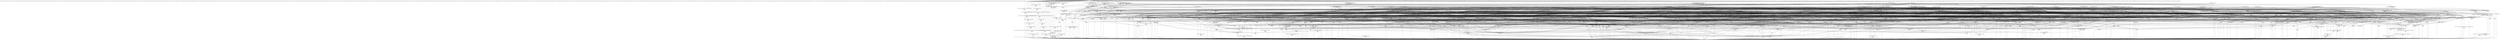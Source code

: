 // <Lattice object of 301 atoms 1346 concepts 48 coatoms at 0x7ff8d5fc1a90>
digraph Lattice {
	node [label="" shape=circle style=filled width=.25]
	edge [dir=none labeldistance=1.5 minlen=2]
		c0
		c1
			c1 -> c1 [color=transparent headlabel="04d73.txt" labelangle=270]
			c1 -> c0
		c2
			c2 -> c2 [color=transparent headlabel="13d22.txt" labelangle=270]
			c2 -> c2 [color=transparent labelangle=90 taillabel="L 430-8 I du code de commerce L 430-2 I du code de commerce"]
			c2 -> c0
		c3
			c3 -> c3 [color=transparent headlabel="02d41.txt" labelangle=270]
			c3 -> c3 [color=transparent labelangle=90 taillabel="R 20-36 du code des postes et telecommunications L 36-8 du code des postes et telecommunications"]
			c3 -> c0
		c4
			c4 -> c4 [color=transparent headlabel="07d30.txt" labelangle=270]
			c4 -> c0
		c5
			c5 -> c5 [color=transparent headlabel="07d05.txt" labelangle=270]
			c5 -> c5 [color=transparent labelangle=90 taillabel="L 165-1 du code de la securite sociale R 165-30 du code de la securite sociale"]
			c5 -> c0
		c6
			c6 -> c6 [color=transparent headlabel="92d33.txt" labelangle=270]
			c6 -> c6 [color=transparent labelangle=90 taillabel="L 411-3 du code du travail L 301-12 du code des communes"]
			c6 -> c0
		c7
			c7 -> c7 [color=transparent headlabel="10d33.txt" labelangle=270]
			c7 -> c0
		c8
			c8 -> c8 [color=transparent headlabel="02d01.txt" labelangle=270]
			c8 -> c0
		c9
			c9 -> c9 [color=transparent headlabel="10d06.txt" labelangle=270]
			c9 -> c9 [color=transparent labelangle=90 taillabel="L 342-9 du code du tourisme L 141-3 du code du tourisme L 342-13 du code du tourisme L 141-2 du code du tourisme"]
			c9 -> c0
		c10
			c10 -> c10 [color=transparent headlabel="13d10.txt" labelangle=270]
			c10 -> c0
		c11
			c11 -> c11 [color=transparent headlabel="00d59.txt" labelangle=270]
			c11 -> c0
		c12
			c12 -> c12 [color=transparent headlabel="15d02.txt" labelangle=270]
			c12 -> c12 [color=transparent labelangle=90 taillabel="L 233-3 du code de commerce"]
			c12 -> c0
		c13
			c13 -> c13 [color=transparent headlabel="11d10.txt" labelangle=270]
			c13 -> c0
		c14
			c14 -> c14 [color=transparent headlabel="11d11.txt" labelangle=270]
			c14 -> c0
		c15
			c15 -> c15 [color=transparent headlabel="12d12.txt" labelangle=270]
			c15 -> c0
		c16
			c16 -> c16 [color=transparent headlabel="05d37.txt" labelangle=270]
			c16 -> c0
		c17
			c17 -> c17 [color=transparent headlabel="06d04.txt" labelangle=270]
			c17 -> c0
		c18
			c18 -> c18 [color=transparent headlabel="15d20.txt" labelangle=270]
			c18 -> c0
		c19
			c19 -> c19 [color=transparent headlabel="07d18.txt" labelangle=270]
			c19 -> c0
		c20
			c20 -> c20 [color=transparent headlabel="05d64.txt" labelangle=270]
			c20 -> c0
		c21
			c21 -> c21 [color=transparent headlabel="06d06.txt" labelangle=270]
			c21 -> c21 [color=transparent labelangle=90 taillabel="L 463-7 du code du commerce"]
			c21 -> c0
		c22
			c22 -> c22 [color=transparent headlabel="97d22.txt" labelangle=270]
			c22 -> c22 [color=transparent labelangle=90 taillabel="L 322-2 du code de la securite sociale"]
			c22 -> c0
		c23
			c23 -> c23 [color=transparent headlabel="14d07.txt" labelangle=270]
			c23 -> c23 [color=transparent labelangle=90 taillabel="L 443-3 du code de commerce R 463-8 du code de commerce"]
			c23 -> c0
		c24
			c24 -> c24 [color=transparent headlabel="05d36.txt" labelangle=270]
			c24 -> c0
		c25
			c25 -> c25 [color=transparent headlabel="01d73.txt" labelangle=270]
			c25 -> c0
		c26
			c26 -> c26 [color=transparent headlabel="02d66.txt" labelangle=270]
			c26 -> c26 [color=transparent labelangle=90 taillabel="L 4205 du code de commerce"]
			c26 -> c0
		c27
			c27 -> c27 [color=transparent headlabel="07d44.txt" labelangle=270]
			c27 -> c0
		c28
			c28 -> c28 [color=transparent headlabel="07d50.txt" labelangle=270]
			c28 -> c28 [color=transparent labelangle=90 taillabel="L 442-6 du code du commerce"]
			c28 -> c0
		c29
			c29 -> c29 [color=transparent headlabel="05d11.txt" labelangle=270]
			c29 -> c0
		c30
			c30 -> c30 [color=transparent headlabel="02d43.txt" labelangle=270]
			c30 -> c30 [color=transparent labelangle=90 taillabel="L 621-63 du code de commerce"]
			c30 -> c0
		c31
			c31 -> c31 [color=transparent headlabel="05d43.txt" labelangle=270]
			c31 -> c0
		c32
			c32 -> c32 [color=transparent headlabel="08d31.txt" labelangle=270]
			c32 -> c32 [color=transparent labelangle=90 taillabel="R 463-13 du code de commerce"]
			c32 -> c0
		c33
			c33 -> c33 [color=transparent headlabel="94d04.txt" labelangle=270]
			c33 -> c33 [color=transparent labelangle=90 taillabel="L 151-1 du code de la securite sociale L 322-1 du code de la securite sociale"]
			c33 -> c0
		c34
			c34 -> c34 [color=transparent headlabel="08d06.txt" labelangle=270]
			c34 -> c0
		c35
			c35 -> c35 [color=transparent headlabel="13d23.txt" labelangle=270]
			c35 -> c35 [color=transparent labelangle=90 taillabel="R 743-140 du code de commerce R 123-1 du code de commerce R 741-4 du code de commerce R 123-82 du code de commerce R 123-150 du code de commerce R 123-219 du code de commerce R 741-5 du code de commerce R 123-122 du code de commerce R 743-145 du code de commerce R 123-153 du code de commerce R 743-154 du code de commerce L 721-3 du code de commerce R 123-101-1 du code de commerce L 741-1 du code de commerce R 123-152-1 du code de commerce L 123-152-1 du code de commerce R 123-221 du code de commerce L 123-6 du code de commerce R 123-151 du code de commerce L 743-12 du code de commerce R 741-2 du code de commerce R 743-142 du code de commerce R 123-80 du code de commerce L 743-13 du code de commerce L 721-1 du code de commerce L 123-1 du code de commerce L 210-6 du code de commerce L 742-1 du code de commerce"]
			c35 -> c0
		c36
			c36 -> c36 [color=transparent headlabel="06d03.txt" labelangle=270]
			c36 -> c0
		c37
			c37 -> c37 [color=transparent headlabel="15d10.txt" labelangle=270]
			c37 -> c0
		c38
			c38 -> c38 [color=transparent headlabel="07d29.txt" labelangle=270]
			c38 -> c0
		c39
			c39 -> c39 [color=transparent headlabel="12d11.txt" labelangle=270]
			c39 -> c0
		c40
			c40 -> c40 [color=transparent headlabel="01mc07.txt" labelangle=270]
			c40 -> c0
		c41
			c41 -> c41 [color=transparent headlabel="05d40.txt" labelangle=270]
			c41 -> c0
		c42
			c42 -> c42 [color=transparent headlabel="09d10.txt" labelangle=270]
			c42 -> c0
		c43
			c43 -> c43 [color=transparent headlabel="96d26.txt" labelangle=270]
			c43 -> c43 [color=transparent labelangle=90 taillabel="L 321-1 du code de la securite sociale"]
			c43 -> c0
		c44
			c44 -> c44 [color=transparent headlabel="10d11.txt" labelangle=270]
			c44 -> c44 [color=transparent labelangle=90 taillabel="L 411-11 du code de travail"]
			c44 -> c0
		c45
			c45 -> c45 [color=transparent headlabel="12d26.txt" labelangle=270]
			c45 -> c45 [color=transparent labelangle=90 taillabel="R 4224-17 du code du travail"]
			c45 -> c0
		c46
			c46 -> c46 [color=transparent headlabel="01d36.txt" labelangle=270]
			c46 -> c0
		c47
			c47 -> c47 [color=transparent headlabel="04d05.txt" labelangle=270]
			c47 -> c0
		c48
			c48 -> c48 [color=transparent headlabel="01d24.txt" labelangle=270]
			c48 -> c48 [color=transparent labelangle=90 taillabel="L 20-1 du code de commerce"]
			c48 -> c0
		c49
			c49 -> c49 [color=transparent headlabel="09d11.txt" labelangle=270]
			c49 -> c49 [color=transparent labelangle=90 taillabel="D 309 du code des postes et telecommunications"]
			c49 -> c0
		c50
			c50 -> c50 [color=transparent headlabel="06d24.txt" labelangle=270]
			c50 -> c0
		c51
			c51 -> c51 [color=transparent headlabel="03d31.txt" labelangle=270]
			c51 -> c51 [color=transparent labelangle=90 taillabel="L 221-2 du code des communes"]
			c51 -> c0
		c52
			c52 -> c52 [color=transparent headlabel="00d63.txt" labelangle=270]
			c52 -> c0
		c53
			c53 -> c53 [color=transparent headlabel="00d12.txt" labelangle=270]
			c53 -> c53 [color=transparent labelangle=90 taillabel="L 588-1 du code de la securite sociale"]
			c53 -> c0
		c54
			c54 -> c54 [color=transparent headlabel="15d14.txt" labelangle=270]
			c54 -> c54 [color=transparent labelangle=90 taillabel="L 420-2-1 du code de commerce"]
			c54 -> c0
		c55
			c55 -> c55 [color=transparent headlabel="11mc01.txt" labelangle=270]
			c55 -> c55 [color=transparent labelangle=90 taillabel="L 461-2 du code de commerce"]
			c55 -> c0
		c56
			c56 -> c56 [color=transparent headlabel="15d01.txt" labelangle=270]
			c56 -> c56 [color=transparent labelangle=90 taillabel="L 910-1 du code de commerce L 950-1 du code de commerce"]
			c56 -> c0
		c57
			c57 -> c57 [color=transparent headlabel="02d62.txt" labelangle=270]
			c57 -> c0
		c58
			c58 -> c58 [color=transparent headlabel="99d70.txt" labelangle=270]
			c58 -> c58 [color=transparent labelangle=90 taillabel="L 162-38 du code de securite sociale"]
			c58 -> c0
		c59
			c59 -> c59 [color=transparent headlabel="05d69.txt" labelangle=270]
			c59 -> c0
		c60
			c60 -> c60 [color=transparent headlabel="03mc03.txt" labelangle=270]
			c60 -> c0
		c61
			c61 -> c61 [color=transparent headlabel="05d59.txt" labelangle=270]
			c61 -> c0
		c62
			c62 -> c62 [color=transparent headlabel="97d92.txt" labelangle=270]
			c62 -> c0
		c63
			c63 -> c63 [color=transparent headlabel="04d17.txt" labelangle=270]
			c63 -> c0
		c64
			c64 -> c64 [color=transparent headlabel="00d39.txt" labelangle=270]
			c64 -> c0
		c65
			c65 -> c65 [color=transparent headlabel="01d02.txt" labelangle=270]
			c65 -> c0
		c66
			c66 -> c66 [color=transparent headlabel="01d74.txt" labelangle=270]
			c66 -> c0
		c67
			c67 -> c67 [color=transparent headlabel="04d69.txt" labelangle=270]
			c67 -> c0
		c68
			c68 -> c68 [color=transparent headlabel="07d28.txt" labelangle=270]
			c68 -> c0
		c69
			c69 -> c69 [color=transparent headlabel="12d07.txt" labelangle=270]
			c69 -> c0
		c70
			c70 -> c70 [color=transparent headlabel="11d06.txt" labelangle=270]
			c70 -> c70 [color=transparent labelangle=90 taillabel="L 2223-38 du code de commerce"]
			c70 -> c0
		c71
			c71 -> c71 [color=transparent headlabel="08d28.txt" labelangle=270]
			c71 -> c0
		c72
			c72 -> c72 [color=transparent headlabel="01d16.txt" labelangle=270]
			c72 -> c0
		c73
			c73 -> c73 [color=transparent headlabel="09d25.txt" labelangle=270]
			c73 -> c0
		c74
			c74 -> c74 [color=transparent headlabel="99d22.txt" labelangle=270]
			c74 -> c74 [color=transparent labelangle=90 taillabel="livre III du code des communes"]
			c74 -> c0
		c75
			c75 -> c75 [color=transparent headlabel="02d42.txt" labelangle=270]
			c75 -> c75 [color=transparent labelangle=90 taillabel="L 452-4 du code de commerce"]
			c75 -> c0
		c76
			c76 -> c76 [color=transparent headlabel="13d21.txt" labelangle=270]
			c76 -> c76 [color=transparent labelangle=90 taillabel="L 162-16-4 du code de la securite sociale"]
			c76 -> c0
		c77
			c77 -> c77 [color=transparent headlabel="93d07.txt" labelangle=270]
			c77 -> c77 [color=transparent labelangle=90 taillabel="L 712-6 du code de la securite sociale"]
			c77 -> c0
		c78
			c78 -> c78 [color=transparent headlabel="13d11.txt" labelangle=270]
			c78 -> c0
		c79
			c79 -> c79 [color=transparent headlabel="10d13.txt" labelangle=270]
			c79 -> c0
		c80
			c80 -> c80 [color=transparent headlabel="05d05.txt" labelangle=270]
			c80 -> c0
		c81
			c81 -> c81 [color=transparent headlabel="04d12.txt" labelangle=270]
			c81 -> c81 [color=transparent labelangle=90 taillabel="L 720-3 du code de commerce livre VII du code de commerce"]
			c81 -> c0
		c82
			c82 -> c82 [color=transparent headlabel="10d39.txt" labelangle=270]
			c82 -> c0
		c83
			c83 -> c83 [color=transparent headlabel="10d05.txt" labelangle=270]
			c83 -> c0
		c84
			c84 -> c84 [color=transparent headlabel="06d37.txt" labelangle=270]
			c84 -> c0
		c85
			c85 -> c85 [color=transparent headlabel="14d16.txt" labelangle=270]
			c85 -> c0
		c86
			c86 -> c86 [color=transparent headlabel="03d02.txt" labelangle=270]
			c86 -> c0
		c87
			c87 -> c87 [color=transparent headlabel="04d79.txt" labelangle=270]
			c87 -> c0
		c88
			c88 -> c88 [color=transparent headlabel="07d23.txt" labelangle=270]
			c88 -> c0
		c89
			c89 -> c89 [color=transparent headlabel="03d12.txt" labelangle=270]
			c89 -> c0
		c90
			c90 -> c90 [color=transparent headlabel="11d09.txt" labelangle=270]
			c90 -> c0
		c91
			c91 -> c91 [color=transparent headlabel="02d52.txt" labelangle=270]
			c91 -> c91 [color=transparent labelangle=90 taillabel="L 162-6 du code de la securite sociale"]
			c91 -> c0
		c92
			c92 -> c92 [color=transparent headlabel="10d10.txt" labelangle=270]
			c92 -> c0
		c93
			c93 -> c93 [color=transparent headlabel="09d36.txt" labelangle=270]
			c93 -> c93 [color=transparent labelangle=90 taillabel="D 99-17 du code des postes et telecommunications"]
			c93 -> c0
		c94
			c94 -> c94 [color=transparent headlabel="15d15.txt" labelangle=270]
			c94 -> c0
		c95
			c95 -> c95 [color=transparent headlabel="10d09.txt" labelangle=270]
			c95 -> c0
		c96
			c96 -> c96 [color=transparent headlabel="05d68.txt" labelangle=270]
			c96 -> c96 [color=transparent labelangle=90 taillabel="R 950-1 du code de travail L 920-2 du code du travail"]
			c96 -> c0
		c97
			c97 -> c97 [color=transparent headlabel="12d09.txt" labelangle=270]
			c97 -> c97 [color=transparent labelangle=90 taillabel="L 4204 du code de commerce"]
			c97 -> c0
		c98
			c98 -> c98 [color=transparent headlabel="15d06.txt" labelangle=270]
			c98 -> c0
		c99
			c99 -> c99 [color=transparent headlabel="09d05.txt" labelangle=270]
			c99 -> c0
		c100
			c100 -> c100 [color=transparent headlabel="91d04.txt" labelangle=270]
			c100 -> c100 [color=transparent labelangle=90 taillabel="L 4 du code de la securite sociale"]
			c100 -> c0
		c101
			c101 -> c101 [color=transparent headlabel="04d56.txt" labelangle=270]
			c101 -> c0
		c102
			c102 -> c102 [color=transparent headlabel="02mc02.txt" labelangle=270]
			c102 -> c0
		c103
			c103 -> c103 [color=transparent headlabel="12d20.txt" labelangle=270]
			c103 -> c0
		c104
			c104 -> c104 [color=transparent headlabel="06d36.txt" labelangle=270]
			c104 -> c104 [color=transparent labelangle=90 taillabel="L 464-5 du code du commerce"]
			c104 -> c0
		c105
			c105 -> c105 [color=transparent headlabel="97d52.txt" labelangle=270]
			c105 -> c105 [color=transparent labelangle=90 taillabel="L 242-1 du code de la securite sociale R 124-21 du code du travail L 124-3 du code du travail L 124-4-2 du code du travail L 124-2-1 du code du travail"]
			c105 -> c0
		c106
			c106 -> c106 [color=transparent headlabel="07d14.txt" labelangle=270]
			c106 -> c0
		c107
			c107 -> c107 [color=transparent headlabel="03d61.txt" labelangle=270]
			c107 -> c0
		c108
			c108 -> c108 [color=transparent headlabel="09d34.txt" labelangle=270]
			c108 -> c0
		c109
			c109 -> c109 [color=transparent headlabel="03d18.txt" labelangle=270]
			c109 -> c109 [color=transparent labelangle=90 taillabel="L 410-10 du code de commerce"]
			c109 -> c0
		c110
			c110 -> c110 [color=transparent headlabel="08d16.txt" labelangle=270]
			c110 -> c110 [color=transparent labelangle=90 taillabel="L 641-10 du code de commerce L 640-1 du code de commerce L 641-9 du code de commerce"]
			c110 -> c0
		c111
			c111 -> c111 [color=transparent headlabel="13d14.txt" labelangle=270]
			c111 -> c0
		c112
			c112 -> c112 [color=transparent headlabel="03d27.txt" labelangle=270]
			c112 -> c0
		c113
			c113 -> c113 [color=transparent headlabel="04d48.txt" labelangle=270]
			c113 -> c0
		c114
			c114 -> c114 [color=transparent headlabel="06mc02.txt" labelangle=270]
			c114 -> c114 [color=transparent labelangle=90 taillabel="L 321-1-3 du code du travail"]
			c114 -> c0
		c115
			c115 -> c115 [color=transparent headlabel="01d35.txt" labelangle=270]
			c115 -> c115 [color=transparent labelangle=90 taillabel="L 426-7 du code de commerce"]
			c115 -> c0
		c116
			c116 -> c116 [color=transparent headlabel="02mc03.txt" labelangle=270]
			c116 -> c0
		c117
			c117 -> c117 [color=transparent headlabel="07d08.txt" labelangle=270]
			c117 -> c0
		c118
			c118 -> c118 [color=transparent headlabel="09d09.txt" labelangle=270]
			c118 -> c0
		c119
			c119 -> c119 [color=transparent headlabel="06d09.txt" labelangle=270]
			c119 -> c0
		c120
			c120 -> c120 [color=transparent headlabel="07d43.txt" labelangle=270]
			c120 -> c120 [color=transparent labelangle=90 taillabel="L 233-1 du code de commerce"]
			c120 -> c0
		c121
			c121 -> c121 [color=transparent headlabel="16d02.txt" labelangle=270]
			c121 -> c121 [color=transparent labelangle=90 taillabel="R 464-9-3 du code de commerce R 463-12 du code de commerce L 464-9 du code de commerce"]
			c121 -> c0
		c122
			c122 -> c122 [color=transparent headlabel="15d08.txt" labelangle=270]
			c122 -> c122 [color=transparent labelangle=90 taillabel="L 4642 du code de commerce"]
			c122 -> c0
		c123
			c123 -> c123 [color=transparent headlabel="12d19.txt" labelangle=270]
			c123 -> c0
		c124
			c124 -> c124 [color=transparent headlabel="09d39.txt" labelangle=270]
			c124 -> c124 [color=transparent labelangle=90 taillabel="L 162-42 du code de la securite sociale"]
			c124 -> c0
		c125
			c125 -> c125 [color=transparent headlabel="02d40.txt" labelangle=270]
			c125 -> c0
		c126
			c126 -> c126 [color=transparent headlabel="13d01.txt" labelangle=270]
			c126 -> c126 [color=transparent labelangle=90 taillabel="L 931-34 du code de la securite sociale L 430-8-1 du code de commerce"]
			c126 -> c0
		c127
			c127 -> c127 [color=transparent headlabel="09d38.txt" labelangle=270]
			c127 -> c127 [color=transparent labelangle=90 taillabel="R 165-14 du code de la securite sociale"]
			c127 -> c0
		c128
			c128 -> c128 [color=transparent headlabel="06d30.txt" labelangle=270]
			c128 -> c0
		c129
			c129 -> c129 [color=transparent headlabel="97d18.txt" labelangle=270]
			c129 -> c129 [color=transparent labelangle=90 taillabel="L 377-3 du code de la securite sociale"]
			c129 -> c0
		c130
			c130 -> c130 [color=transparent headlabel="05d32.txt" labelangle=270]
			c130 -> c130 [color=transparent labelangle=90 taillabel="L 441-3 du code de commerce"]
			c130 -> c0
		c131
			c131 -> c131 [color=transparent headlabel="10d32.txt" labelangle=270]
			c131 -> c131 [color=transparent labelangle=90 taillabel="L 430-7 du code de commerce"]
			c131 -> c0
		c132
			c132 -> c132 [color=transparent headlabel="15d09.txt" labelangle=270]
			c132 -> c0
		c133
			c133 -> c133 [color=transparent headlabel="10d07.txt" labelangle=270]
			c133 -> c0
		c134
			c134 -> c134 [color=transparent headlabel="02d09.txt" labelangle=270]
			c134 -> c134 [color=transparent labelangle=90 taillabel="L 4627 du code de commerce"]
			c134 -> c0
		c135
			c135 -> c135 [color=transparent headlabel="07d39.txt" labelangle=270]
			c135 -> c0
		c136
			c136 -> c136 [color=transparent headlabel="10d01.txt" labelangle=270]
			c136 -> c0
		c137
			c137 -> c137 [color=transparent headlabel="08d03.txt" labelangle=270]
			c137 -> c137 [color=transparent labelangle=90 taillabel="L 324-3 du code de tourisme"]
			c137 -> c0
		c138
			c138 -> c138 [color=transparent headlabel="05d41.txt" labelangle=270]
			c138 -> c138 [color=transparent labelangle=90 taillabel="L 920-5-3 du code du travail L 920-4 du code du travail"]
			c138 -> c0
		c139
			c139 -> c139 [color=transparent headlabel="11d20.txt" labelangle=270]
			c139 -> c0
		c140
			c140 -> c140 [color=transparent headlabel="04mc02.txt" labelangle=270]
			c140 -> c0
		c141
			c141 -> c141 [color=transparent headlabel="06d16.txt" labelangle=270]
			c141 -> c0
		c142
			c142 -> c142 [color=transparent headlabel="12d16.txt" labelangle=270]
			c142 -> c142 [color=transparent labelangle=90 taillabel="L 1224-1 du code du travail"]
			c142 -> c0
		c143
			c143 -> c143 [color=transparent headlabel="04d34.txt" labelangle=270]
			c143 -> c0
		c144
			c144 -> c144 [color=transparent headlabel="05d42.txt" labelangle=270]
			c144 -> c144 [color=transparent labelangle=90 taillabel="D 406-3 du code des postes et telecommunications"]
			c144 -> c0
		c145
			c145 -> c145 [color=transparent headlabel="00mc14.txt" labelangle=270]
			c145 -> c0
		c146
			c146 -> c146 [color=transparent headlabel="09d31.txt" labelangle=270]
			c146 -> c0
		c147
			c147 -> c147 [color=transparent headlabel="07d03.txt" labelangle=270]
			c147 -> c0
		c148
			c148 -> c148 [color=transparent headlabel="13d08.txt" labelangle=270]
			c148 -> c0
		c149
			c149 -> c149 [color=transparent headlabel="02d39.txt" labelangle=270]
			c149 -> c0
		c150
			c150 -> c150 [color=transparent headlabel="07d15.txt" labelangle=270]
			c150 -> c0
		c151
			c151 -> c151 [color=transparent headlabel="02d61.txt" labelangle=270]
			c151 -> c0
		c152
			c152 -> c152 [color=transparent headlabel="12d18.txt" labelangle=270]
			c152 -> c0
		c153
			c153 -> c153 [color=transparent headlabel="06d18.txt" labelangle=270]
			c153 -> c0
		c154
			c154 -> c154 [color=transparent headlabel="04d18.txt" labelangle=270]
			c154 -> c154 [color=transparent labelangle=90 taillabel="L 32-1 du code des postes et telecommunications"]
			c154 -> c0
		c155
			c155 -> c155 [color=transparent headlabel="08d32.txt" labelangle=270]
			c155 -> c155 [color=transparent labelangle=90 taillabel="L 420-4 II du code de commerce"]
			c155 -> c0
		c156
			c156 -> c156 [color=transparent headlabel="04d45.txt" labelangle=270]
			c156 -> c0
		c157
			c157 -> c157 [color=transparent headlabel="04d62.txt" labelangle=270]
			c157 -> c0
		c158
			c158 -> c158 [color=transparent headlabel="02d63.txt" labelangle=270]
			c158 -> c158 [color=transparent labelangle=90 taillabel="R 20-23 du code des postes et telecommunications"]
			c158 -> c0
		c159
			c159 -> c159 [color=transparent headlabel="16d01.txt" labelangle=270]
			c159 -> c0
		c160
			c160 -> c160 [color=transparent headlabel="03d48.txt" labelangle=270]
			c160 -> c160 [color=transparent labelangle=90 taillabel="L 4628 du code de commerce L 142-1 du code de la securite sociale"]
			c160 -> c0
		c161
			c161 -> c161 [color=transparent headlabel="05d51.txt" labelangle=270]
			c161 -> c161 [color=transparent labelangle=90 taillabel="L 223-18 du code de commerce"]
			c161 -> c0
		c162
			c162 -> c162 [color=transparent headlabel="10d15.txt" labelangle=270]
			c162 -> c0
		c163
			c163 -> c163 [color=transparent headlabel="98d20.txt" labelangle=270]
			c163 -> c0
		c164
			c164 -> c164 [color=transparent headlabel="09d06.txt" labelangle=270]
			c164 -> c164 [color=transparent labelangle=90 taillabel="L 212-1 du code du tourisme"]
			c164 -> c0
		c165
			c165 -> c165 [color=transparent headlabel="05d06.txt" labelangle=270]
			c165 -> c0
		c166
			c166 -> c166 [color=transparent headlabel="04d02.txt" labelangle=270]
			c166 -> c0
		c167
			c167 -> c167 [color=transparent headlabel="14d12.txt" labelangle=270]
			c167 -> c167 [color=transparent labelangle=90 taillabel="L 115-5 du code de la securite sociale"]
			c167 -> c0
		c168
			c168 -> c168 [color=transparent headlabel="05d19.txt" labelangle=270]
			c168 -> c0
		c169
			c169 -> c169 [color=transparent headlabel="05d60.txt" labelangle=270]
			c169 -> c0
		c170
			c170 -> c170 [color=transparent headlabel="12d29.txt" labelangle=270]
			c170 -> c170 [color=transparent labelangle=90 taillabel="L 410 du code de commerce"]
			c170 -> c0
		c171
			c171 -> c171 [color=transparent headlabel="10d04.txt" labelangle=270]
			c171 -> c0
		c172
			c172 -> c172 [color=transparent headlabel="05d66.txt" labelangle=270]
			c172 -> c0
		c173
			c173 -> c173 [color=transparent headlabel="13d12.txt" labelangle=270]
			c173 -> c173 [color=transparent labelangle=90 taillabel="R 123-40 du code de commerce L 464-4 du code de commerce"]
			c173 -> c0
		c174
			c174 -> c174 [color=transparent headlabel="94d46.txt" labelangle=270]
			c174 -> c174 [color=transparent labelangle=90 taillabel="R 381-29 du code de la securite sociale"]
			c174 -> c0
		c175
			c175 -> c175 [color=transparent headlabel="04d49.txt" labelangle=270]
			c175 -> c175 [color=transparent labelangle=90 taillabel="L 464-2-1 du code de commerce"]
			c175 -> c0
		c176
			c176 -> c176 [color=transparent headlabel="01mc01.txt" labelangle=270]
			c176 -> c0
		c177
			c177 -> c177 [color=transparent headlabel="12d25.txt" labelangle=270]
			c177 -> c0
		c178
			c178 -> c178 [color=transparent headlabel="96d53.txt" labelangle=270]
			c178 -> c178 [color=transparent labelangle=90 taillabel="L 131-13 du code des communes"]
			c178 -> c0
		c179
			c179 -> c179 [color=transparent headlabel="12d04.txt" labelangle=270]
			c179 -> c0
		c180
			c180 -> c180 [color=transparent headlabel="01d13.txt" labelangle=270]
			c180 -> c0
		c181
			c181 -> c181 [color=transparent headlabel="07d33.txt" labelangle=270]
			c181 -> c0
		c182
			c182 -> c182 [color=transparent headlabel="11d04.txt" labelangle=270]
			c182 -> c0
		c183
			c183 -> c183 [color=transparent headlabel="02d44.txt" labelangle=270]
			c183 -> c0
		c184
			c184 -> c184 [color=transparent headlabel="13d15.txt" labelangle=270]
			c184 -> c0
		c185
			c185 -> c185 [color=transparent headlabel="07d27.txt" labelangle=270]
			c185 -> c185 [color=transparent labelangle=90 taillabel="L 311-1 du code du travail"]
			c185 -> c0
		c186
			c186 -> c186 [color=transparent headlabel="04d46.txt" labelangle=270]
			c186 -> c186 [color=transparent labelangle=90 taillabel="L 362-10 du code des communes"]
			c186 -> c0
		c187
			c187 -> c187 [color=transparent headlabel="90d31.txt" labelangle=270]
			c187 -> c187 [color=transparent labelangle=90 taillabel="L 37 du code des postes et telecommunications R 10 du code des postes et telecommunications"]
			c187 -> c0
		c188
			c188 -> c188 [color=transparent headlabel="11d17.txt" labelangle=270]
			c188 -> c188 [color=transparent labelangle=90 taillabel="R 461-9 du code de commerce"]
			c188 -> c0
		c189
			c189 -> c189 [color=transparent headlabel="14d06.txt" labelangle=270]
			c189 -> c0
		c190
			c190 -> c190 [color=transparent headlabel="03d33.txt" labelangle=270]
			c190 -> c0
		c191
			c191 -> c191 [color=transparent headlabel="06mc03.txt" labelangle=270]
			c191 -> c0
		c192
			c192 -> c192 [color=transparent headlabel="07d41.txt" labelangle=270]
			c192 -> c192 [color=transparent labelangle=90 taillabel="R 162-52 du code de la securite sociale L 174-1 du code de securite sociale L 162-2 du code de la securite sociale"]
			c192 -> c0
		c193
			c193 -> c193 [color=transparent headlabel="00d74.txt" labelangle=270]
			c193 -> c0
		c194
			c194 -> c194 [color=transparent headlabel="05d30.txt" labelangle=270]
			c194 -> c194 [color=transparent labelangle=90 taillabel="L 720-6 du code de commerce"]
			c194 -> c0
		c195
			c195 -> c195 [color=transparent headlabel="04d52.txt" labelangle=270]
			c195 -> c0
		c196
			c196 -> c196 [color=transparent headlabel="01d62.txt" labelangle=270]
			c196 -> c196 [color=transparent labelangle=90 taillabel="R 262-7 du code de la securite sociale L 322-3 du code de la securite sociale L 211-1 du code de la securite sociale R 165-1 du code de la securite sociale"]
			c196 -> c0
		c197
			c197 -> c197 [color=transparent headlabel="12d08.txt" labelangle=270]
			c197 -> c0
		c198
			c198 -> c198 [color=transparent headlabel="09mc01.txt" labelangle=270]
			c198 -> c0
		c199
			c199 -> c199 [color=transparent headlabel="02d60.txt" labelangle=270]
			c199 -> c0
		c200
			c200 -> c200 [color=transparent headlabel="06d31.txt" labelangle=270]
			c200 -> c0
		c201
			c201 -> c201 [color=transparent headlabel="08d09.txt" labelangle=270]
			c201 -> c201 [color=transparent labelangle=90 taillabel="L 363-2 du code des communes"]
			c201 -> c0
		c202
			c202 -> c202 [color=transparent headlabel="10d21.txt" labelangle=270]
			c202 -> c0
		c203
			c203 -> c203 [color=transparent headlabel="10d28.txt" labelangle=270]
			c203 -> c203 [color=transparent labelangle=90 taillabel="R-463-15 du code de commerce L 123-22 du code de commerce"]
			c203 -> c0
		c204
			c204 -> c204 [color=transparent headlabel="00d66.txt" labelangle=270]
			c204 -> c204 [color=transparent labelangle=90 taillabel="L 4201 du code du commerce"]
			c204 -> c0
		c205
			c205 -> c205 [color=transparent headlabel="03d36.txt" labelangle=270]
			c205 -> c0
		c206
			c206 -> c206 [color=transparent headlabel="14d19.txt" labelangle=270]
			c206 -> c0
		c207
			c207 -> c207 [color=transparent headlabel="07d37.txt" labelangle=270]
			c207 -> c207 [color=transparent labelangle=90 taillabel="R 463-1 du code de commerce"]
			c207 -> c0
		c208
			c208 -> c208 [color=transparent headlabel="15d04.txt" labelangle=270]
			c208 -> c208 [color=transparent labelangle=90 taillabel="R 464-5 du code de commerce"]
			c208 -> c0
		c209
			c209 -> c209 [color=transparent headlabel="02d27.txt" labelangle=270]
			c209 -> c0
		c210
			c210 -> c210 [color=transparent headlabel="05d39.txt" labelangle=270]
			c210 -> c0
		c211
			c211 -> c211 [color=transparent headlabel="06mc01.txt" labelangle=270]
			c211 -> c211 [color=transparent labelangle=90 taillabel="L 46-8 du code de commerce"]
			c211 -> c0
		c212
			c212 -> c212 [color=transparent headlabel="12d24.txt" labelangle=270]
			c212 -> c0
		c213
			c213 -> c213 [color=transparent headlabel="01d05.txt" labelangle=270]
			c213 -> c213 [color=transparent labelangle=90 taillabel="L 162-22-1 du code de la securite sociale"]
			c213 -> c0
		c214
			c214 -> c214 [color=transparent headlabel="12d23.txt" labelangle=270]
			c214 -> c0
		c215
			c215 -> c215 [color=transparent headlabel="12d06.txt" labelangle=270]
			c215 -> c0
		c216
			c216 -> c216 [color=transparent headlabel="97d04.txt" labelangle=270]
			c216 -> c216 [color=transparent labelangle=90 taillabel="L 361-19-1 du code des communes"]
			c216 -> c0
		c217
			c217 -> c217 [color=transparent headlabel="09d07.txt" labelangle=270]
			c217 -> c217 [color=transparent labelangle=90 taillabel="L 145-1 du code de la securite sociale"]
			c217 -> c0
		c218
			c218 -> c218 [color=transparent headlabel="99mc08.txt" labelangle=270]
			c218 -> c218 [color=transparent labelangle=90 taillabel="R 20-35 du code des postes et telecommunications"]
			c218 -> c0
		c219
			c219 -> c219 [color=transparent headlabel="10d36.txt" labelangle=270]
			c219 -> c219 [color=transparent labelangle=90 taillabel="R 461-1 du code de commerce"]
			c219 -> c0
		c220
			c220 -> c220 [color=transparent headlabel="96d10.txt" labelangle=270]
			c220 -> c0
		c221
			c221 -> c221 [color=transparent headlabel="06d10.txt" labelangle=270]
			c221 -> c0
		c222
			c222 -> c222 [color=transparent headlabel="10mc01.txt" labelangle=270]
			c222 -> c222 [color=transparent labelangle=90 taillabel="L 234-1 du code de commerce"]
			c222 -> c0
		c223
			c223 -> c223 [color=transparent headlabel="02d18.txt" labelangle=270]
			c223 -> c223 [color=transparent labelangle=90 taillabel="L 420 du code de commerce"]
			c223 -> c0
		c224
			c224 -> c224 [color=transparent headlabel="01d46.txt" labelangle=270]
			c224 -> c0
		c225
			c225 -> c225 [color=transparent headlabel="98d17.txt" labelangle=270]
			c225 -> c225 [color=transparent labelangle=90 taillabel="R 322-3 du code de la securite sociale livre IV du code des marches publics R 163-8 du code de la securite sociale"]
			c225 -> c0
		c226
			c226 -> c226 [color=transparent headlabel="00d80.txt" labelangle=270]
			c226 -> c226 [color=transparent labelangle=90 taillabel="L 420-2 I du code de commerce"]
			c226 -> c0
		c227
			c227 -> c227 [color=transparent headlabel="05d13.txt" labelangle=270]
			c227 -> c0
		c228
			c228 -> c228 [color=transparent headlabel="07mc02.txt" labelangle=270]
			c228 -> c0
		c229
			c229 -> c229 [color=transparent headlabel="10d12.txt" labelangle=270]
			c229 -> c0
		c230
			c230 -> c230 [color=transparent headlabel="11d07.txt" labelangle=270]
			c230 -> c230 [color=transparent labelangle=90 taillabel="L 464-2 I du code du commerce"]
			c230 -> c0
		c231
			c231 -> c231 [color=transparent headlabel="97d53.txt" labelangle=270]
			c231 -> c231 [color=transparent labelangle=90 taillabel="L 33-2 du code des postes et telecommunications"]
			c231 -> c0
		c232
			c232 -> c232 [color=transparent headlabel="07d04.txt" labelangle=270]
			c232 -> c0
		c233
			c233 -> c233 [color=transparent headlabel="03d16.txt" labelangle=270]
			c233 -> c233 [color=transparent labelangle=90 taillabel="D-732-1 du code du travail L 223-16 du code du travail"]
			c233 -> c0
		c234
			c234 -> c234 [color=transparent headlabel="95d21.txt" labelangle=270]
			c234 -> c234 [color=transparent labelangle=90 taillabel="L 762-2 du code du travail"]
			c234 -> c0
		c235
			c235 -> c235 [color=transparent headlabel="15d19.txt" labelangle=270]
			c235 -> c0
		c236
			c236 -> c236 [color=transparent headlabel="11d01.txt" labelangle=270]
			c236 -> c236 [color=transparent labelangle=90 taillabel="L 753-4 du code de la securite sociale"]
			c236 -> c0
		c237
			c237 -> c237 [color=transparent headlabel="01d18.txt" labelangle=270]
			c237 -> c0
		c238
			c238 -> c238 [color=transparent headlabel="01d14.txt" labelangle=270]
			c238 -> c0
		c239
			c239 -> c239 [color=transparent headlabel="13d09.txt" labelangle=270]
			c239 -> c239 [color=transparent labelangle=90 taillabel="L 622-23 du code de commerce"]
			c239 -> c0
		c240
			c240 -> c240 [color=transparent headlabel="03d15.txt" labelangle=270]
			c240 -> c240 [color=transparent labelangle=90 taillabel="R 2223-88 du code des communes"]
			c240 -> c0
		c241
			c241 -> c241 [color=transparent headlabel="14d11.txt" labelangle=270]
			c241 -> c0
		c242
			c242 -> c242 [color=transparent headlabel="03d10.txt" labelangle=270]
			c242 -> c242 [color=transparent labelangle=90 taillabel="L 4642 II du code de commerce L 464-2 II du code de commerce"]
			c242 -> c0
		c243
			c243 -> c243 [color=transparent headlabel="98d60.txt" labelangle=270]
			c243 -> c243 [color=transparent labelangle=90 taillabel="R 10-2 du code des postes et telecommunications"]
			c243 -> c0
		c244
			c244 -> c244 [color=transparent headlabel="02d38.txt" labelangle=270]
			c244 -> c0
		c245
			c245 -> c245 [color=transparent headlabel="07d48.txt" labelangle=270]
			c245 -> c0
		c246
			c246 -> c246 [color=transparent headlabel="07d21.txt" labelangle=270]
			c246 -> c0
		c247
			c247 -> c247 [color=transparent headlabel="04d07.txt" labelangle=270]
			c247 -> c0
		c248
			c248 -> c248 [color=transparent headlabel="92d32.txt" labelangle=270]
			c248 -> c248 [color=transparent labelangle=90 taillabel="L 411 du code du travail"]
			c248 -> c0
		c249
			c249 -> c249 [color=transparent headlabel="11d13.txt" labelangle=270]
			c249 -> c0
		c250
			c250 -> c250 [color=transparent headlabel="04d28.txt" labelangle=270]
			c250 -> c0
		c251
			c251 -> c251 [color=transparent headlabel="01d07.txt" labelangle=270]
			c251 -> c251 [color=transparent labelangle=90 taillabel="L 138-9 du code de securite sociale L 189-9 du code de la securite sociale R 5115-13 du code de la securite sociale"]
			c251 -> c0
		c252
			c252 -> c252 [color=transparent headlabel="08d12.txt" labelangle=270]
			c252 -> c0
		c253
			c253 -> c253 [color=transparent headlabel="08d29.txt" labelangle=270]
			c253 -> c0
		c254
			c254 -> c254 [color=transparent headlabel="99d41.txt" labelangle=270]
			c254 -> c254 [color=transparent labelangle=90 taillabel="L 312-2 du code du travail"]
			c254 -> c0
		c255
			c255 -> c255 [color=transparent headlabel="04d37.txt" labelangle=270]
			c255 -> c255 [color=transparent labelangle=90 taillabel="L 2223-38 du code des communes"]
			c255 -> c0
		c256
			c256 -> c256 [color=transparent headlabel="11d02.txt" labelangle=270]
			c256 -> c256 [color=transparent labelangle=90 taillabel="L 420-6 du code du commerce L 631-1 du code de commerce L 461-4 du code de commerce L420-1 du code du commerce L 221-2 du code de commerce"]
			c256 -> c0
		c257
			c257 -> c257 [color=transparent headlabel="10d08.txt" labelangle=270]
			c257 -> c0
		c258
			c258 -> c258 [color=transparent headlabel="03d47.txt" labelangle=270]
			c258 -> c258 [color=transparent labelangle=90 taillabel="L 2321-2 du code des communes"]
			c258 -> c0
		c259
			c259 -> c259 [color=transparent headlabel="09d03.txt" labelangle=270]
			c259 -> c0
		c260
			c260 -> c260 [color=transparent headlabel="11d12.txt" labelangle=270]
			c260 -> c0
		c261
			c261 -> c261 [color=transparent headlabel="03d43.txt" labelangle=270]
			c261 -> c261 [color=transparent labelangle=90 taillabel="D 99-24 du code des postes et telecommunications"]
			c261 -> c0
		c262
			c262 -> c262 [color=transparent headlabel="13d20.txt" labelangle=270]
			c262 -> c0
		c263
			c263 -> c263 [color=transparent headlabel="00d53.txt" labelangle=270]
			c263 -> c0
		c264
			c264 -> c264 [color=transparent headlabel="03d11.txt" labelangle=270]
			c264 -> c264 [color=transparent labelangle=90 taillabel="L 440-1 du code de commerce"]
			c264 -> c0
		c265
			c265 -> c265 [color=transparent headlabel="91d44.txt" labelangle=270]
			c265 -> c265 [color=transparent labelangle=90 taillabel="L 411-22 du code du travail"]
			c265 -> c0
		c266
			c266 -> c266 [color=transparent headlabel="07d25.txt" labelangle=270]
			c266 -> c0
		c267
			c267 -> c267 [color=transparent headlabel="01d32.txt" labelangle=270]
			c267 -> c0
		c268
			c268 -> c268 [color=transparent headlabel="08d15.txt" labelangle=270]
			c268 -> c0
		c269
			c269 -> c269 [color=transparent headlabel="90d21.txt" labelangle=270]
			c269 -> c269 [color=transparent labelangle=90 taillabel="L 511-1 du code du travail L 5111 du code du travail"]
			c269 -> c0
		c270
			c270 -> c270 [color=transparent headlabel="09d30.txt" labelangle=270]
			c270 -> c270 [color=transparent labelangle=90 taillabel="L 711-3 du code de commerce"]
			c270 -> c0
		c271
			c271 -> c271 [color=transparent headlabel="09d24.txt" labelangle=270]
			c271 -> c0
		c272
			c272 -> c272 [color=transparent headlabel="14mc01.txt" labelangle=270]
			c272 -> c272 [color=transparent labelangle=90 taillabel="L 464-7 du code de commerce"]
			c272 -> c0
		c273
			c273 -> c273 [color=transparent headlabel="02mc09.txt" labelangle=270]
			c273 -> c0
		c274
			c274 -> c274 [color=transparent headlabel="90d06.txt" labelangle=270]
			c274 -> c274 [color=transparent labelangle=90 taillabel="L 361-2 du code des communes"]
			c274 -> c0
		c275
			c275 -> c275 [color=transparent headlabel="03d03.txt" labelangle=270]
			c275 -> c0
		c276
			c276 -> c276 [color=transparent headlabel="00mc19.txt" labelangle=270]
			c276 -> c276 [color=transparent labelangle=90 taillabel="L 0462-1 du code de commerce"]
			c276 -> c0
		c277
			c277 -> c277 [color=transparent headlabel="10d22.txt" labelangle=270]
			c277 -> c0
		c278
			c278 -> c278 [color=transparent headlabel="02mc08.txt" labelangle=270]
			c278 -> c0
		c279
			c279 -> c279 [color=transparent headlabel="08d20.txt" labelangle=270]
			c279 -> c0
		c280
			c280 -> c280 [color=transparent headlabel="04d67.txt" labelangle=270]
			c280 -> c0
		c281
			c281 -> c281 [color=transparent headlabel="03mc02.txt" labelangle=270]
			c281 -> c281 [color=transparent labelangle=90 taillabel="L 34-10 du code des postes et telecommunications D 99-16 du code des postes et telecommunications"]
			c281 -> c0
		c282
			c282 -> c282 [color=transparent headlabel="07d13.txt" labelangle=270]
			c282 -> c0
		c283
			c283 -> c283 [color=transparent headlabel="02d75.txt" labelangle=270]
			c283 -> c0
		c284
			c284 -> c284 [color=transparent headlabel="01d75.txt" labelangle=270]
			c284 -> c0
		c285
			c285 -> c285 [color=transparent headlabel="90d16.txt" labelangle=270]
			c285 -> c0
		c286
			c286 -> c286 [color=transparent headlabel="06d07.txt" labelangle=270]
			c286 -> c286 [color=transparent labelangle=90 taillabel="L 621-62 du code de commerce"]
			c286 -> c0
		c287
			c287 -> c287 [color=transparent headlabel="02d14.txt" labelangle=270]
			c287 -> c0
		c288
			c288 -> c288 [color=transparent headlabel="02d57.txt" labelangle=270]
			c288 -> c0
		c289
			c289 -> c289 [color=transparent headlabel="01mc04.txt" labelangle=270]
			c289 -> c0
		c290
			c290 -> c290 [color=transparent headlabel="08d04.txt" labelangle=270]
			c290 -> c0
		c291
			c291 -> c291 [color=transparent headlabel="12d27.txt" labelangle=270]
			c291 -> c0
		c292
			c292 -> c292 [color=transparent headlabel="10d19.txt" labelangle=270]
			c292 -> c0
		c293
			c293 -> c293 [color=transparent headlabel="99d21.txt" labelangle=270]
			c293 -> c293 [color=transparent labelangle=90 taillabel="R 163-12 du code de la securite sociale"]
			c293 -> c0
		c294
			c294 -> c294 [color=transparent headlabel="10d24.txt" labelangle=270]
			c294 -> c294 [color=transparent labelangle=90 taillabel="L 223-1 du code de la securite sociale L 263-1 du code de la securite sociale"]
			c294 -> c0
		c295
			c295 -> c295 [color=transparent headlabel="11d05.txt" labelangle=270]
			c295 -> c295 [color=transparent labelangle=90 taillabel="R 461-3 du code de commerce"]
			c295 -> c0
		c296
			c296 -> c296 [color=transparent headlabel="12d02.txt" labelangle=270]
			c296 -> c0
		c297
			c297 -> c297 [color=transparent headlabel="08d02.txt" labelangle=270]
			c297 -> c297 [color=transparent labelangle=90 taillabel="L 47 du code des postes et telecommunications"]
			c297 -> c0
		c298
			c298 -> c3
			c298 -> c261
		c299
			c299 -> c3
			c299 -> c283
		c300
			c300 -> c300 [color=transparent labelangle=90 taillabel="R 463-5 du code de commerce"]
			c300 -> c4
			c300 -> c27
		c301
			c301 -> c5
			c301 -> c44
		c302
			c302 -> c5
			c302 -> c215
		c303
			c303 -> c5
			c303 -> c235
		c304
			c304 -> c304 [color=transparent headlabel="12d10.txt 13d03.txt" labelangle=270]
			c304 -> c0
		c305
			c305 -> c305 [color=transparent headlabel="01d30.txt" labelangle=270]
			c305 -> c215
		c306
			c306 -> c306 [color=transparent headlabel="05d50.txt" labelangle=270]
			c306 -> c75
		c307
			c307 -> c8
			c307 -> c52
		c308
			c308 -> c308 [color=transparent labelangle=90 taillabel="L 211-2 du code du tourisme"]
			c308 -> c9
			c308 -> c106
		c309
			c309 -> c309 [color=transparent labelangle=90 taillabel="L 211-1 du code du tourisme"]
			c309 -> c9
			c309 -> c241
		c310
			c310 -> c310 [color=transparent labelangle=90 taillabel="L 462-3 du code de commerce"]
			c310 -> c10
			c310 -> c97
		c311
			c311 -> c10
			c311 -> c229
		c312
			c312 -> c10
			c312 -> c287
		c313
			c313 -> c313 [color=transparent headlabel="00d67.txt" labelangle=270]
			c313 -> c175
		c314
			c314 -> c11
			c314 -> c38
		c315
			c315 -> c11
			c315 -> c193
		c316
			c316 -> c11
			c316 -> c240
		c317
			c317 -> c12
			c317 -> c76
		c318
			c318 -> c12
			c318 -> c202
		c319
			c319 -> c13
			c319 -> c23
		c320
			c320 -> c320 [color=transparent headlabel="09d32.txt" labelangle=270]
			c320 -> c13
		c321
			c321 -> c13
			c321 -> c202
		c322
			c322 -> c322 [color=transparent headlabel="10d20.txt" labelangle=270]
			c322 -> c14
		c323
			c323 -> c14
			c323 -> c198
		c324
			c324 -> c15
			c324 -> c64
		c325
			c325 -> c325 [color=transparent headlabel="04d70.txt" labelangle=270]
			c325 -> c201
		c326
			c326 -> c16
			c326 -> c180
		c327
			c327 -> c16
			c327 -> c181
		c328
			c328 -> c17
			c328 -> c117
		c329
			c329 -> c17
			c329 -> c147
		c330
			c330 -> c17
			c330 -> c203
		c331
			c331 -> c17
			c331 -> c235
		c332
			c332 -> c17
			c332 -> c282
		c333
			c333 -> c18
			c333 -> c75
		c334
			c334 -> c18
			c334 -> c131
		c335
			c335 -> c18
			c335 -> c219
		c336
			c336 -> c18
			c336 -> c229
		c337
			c337 -> c19
			c337 -> c90
		c338
			c338 -> c338 [color=transparent headlabel="01d40.txt" labelangle=270]
			c338 -> c75
		c339
			c339 -> c20
			c339 -> c75
		c340
			c340 -> c20
			c340 -> c256
		c341
			c341 -> c21
			c341 -> c111
		c342
			c342 -> c21
			c342 -> c277
		c343
			c343 -> c23
			c343 -> c55
		c344
			c344 -> c344 [color=transparent headlabel="09d22.txt" labelangle=270]
			c344 -> c23
		c345
			c345 -> c345 [color=transparent headlabel="12d22.txt" labelangle=270]
			c345 -> c24
		c346
			c346 -> c346 [color=transparent headlabel="04d03.txt" labelangle=270]
			c346 -> c346 [color=transparent labelangle=90 taillabel="L 621-43 du code de commerce"]
			c346 -> c57
		c347
			c347 -> c347 [color=transparent labelangle=90 taillabel="L 442-8 du code de commerce"]
			c347 -> c25
			c347 -> c112
		c348
			c348 -> c348 [color=transparent headlabel="02mc07.txt" labelangle=270]
			c348 -> c273
		c349
			c349 -> c27
			c349 -> c75
		c350
			c350 -> c27
			c350 -> c106
		c351
			c351 -> c27
			c351 -> c142
		c352
			c352 -> c27
			c352 -> c185
		c353
			c353 -> c27
			c353 -> c215
		c354
			c354 -> c354 [color=transparent labelangle=90 taillabel="L 441-7 du code de commerce"]
			c354 -> c28
			c354 -> c76
		c355
			c355 -> c28
			c355 -> c235
		c356
			c356 -> c28
			c356 -> c251
		c357
			c357 -> c28
			c357 -> c252
		c358
			c358 -> c358 [color=transparent headlabel="08d19.txt" labelangle=270]
			c358 -> c94
		c359
			c359 -> c30
			c359 -> c256
		c360
			c360 -> c31
			c360 -> c205
		c361
			c361 -> c31
			c361 -> c215
		c362
			c362 -> c362 [color=transparent labelangle=90 taillabel="L 162-5 du code de la securite sociale"]
			c362 -> c34
			c362 -> c91
		c363
			c363 -> c34
			c363 -> c192
		c364
			c364 -> c35
			c364 -> c131
		c365
			c365 -> c36
			c365 -> c44
		c366
			c366 -> c36
			c366 -> c64
		c367
			c367 -> c36
			c367 -> c79
		c368
			c368 -> c36
			c368 -> c147
		c369
			c369 -> c36
			c369 -> c192
		c370
			c370 -> c36
			c370 -> c197
		c371
			c371 -> c371 [color=transparent headlabel="07d16.txt" labelangle=270]
			c371 -> c36
		c372
			c372 -> c36
			c372 -> c256
		c373
			c373 -> c36
			c373 -> c259
		c374
			c374 -> c374 [color=transparent headlabel="92mc11.txt" labelangle=270]
			c374 -> c374 [color=transparent labelangle=90 taillabel="R 10-1 du code des postes et telecommunications"]
			c374 -> c243
		c375
			c375 -> c37
			c375 -> c90
		c376
			c376 -> c376 [color=transparent labelangle=90 taillabel="L 402-2 du code de commerce"]
			c376 -> c37
			c376 -> c177
		c377
			c377 -> c37
			c377 -> c203
		c378
			c378 -> c37
			c378 -> c219
		c379
			c379 -> c37
			c379 -> c292
		c380
			c380 -> c380 [color=transparent labelangle=90 taillabel="L 450-3 du code du commerce"]
			c380 -> c38
			c380 -> c130
		c381
			c381 -> c39
			c381 -> c131
		c382
			c382 -> c40
			c382 -> c116
		c383
			c383 -> c383 [color=transparent labelangle=90 taillabel="L 33-1 du code des postes et telecommunications"]
			c383 -> c40
			c383 -> c218
		c384
			c384 -> c42
			c384 -> c114
		c385
			c385 -> c385 [color=transparent headlabel="05d25.txt" labelangle=270]
			c385 -> c42
		c386
			c386 -> c44
			c386 -> c121
		c387
			c387 -> c387 [color=transparent headlabel="03d13.txt" labelangle=270]
			c387 -> c196
		c388
			c388 -> c46
			c388 -> c249
		c389
			c389 -> c389 [color=transparent headlabel="04d64.txt" labelangle=270]
			c389 -> c389 [color=transparent labelangle=90 taillabel="L 464-6 du code du commerce"]
			c389 -> c288
		c390
			c390 -> c390 [color=transparent headlabel="91mc01.txt 90d19.txt" labelangle=270]
			c390 -> c390 [color=transparent labelangle=90 taillabel="R 411-1 du code du travail"]
			c390 -> c0
		c391
			c391 -> c49
			c391 -> c78
		c392
			c392 -> c49
			c392 -> c135
		c393
			c393 -> c50
			c393 -> c79
		c394
			c394 -> c50
			c394 -> c290
		c395
			c395 -> c395 [color=transparent headlabel="03d04.txt" labelangle=270]
			c395 -> c97
		c396
			c396 -> c54
			c396 -> c98
		c397
			c397 -> c54
			c397 -> c251
		c398
			c398 -> c55
			c398 -> c272
		c399
			c399 -> c59
			c399 -> c64
		c400
			c400 -> c59
			c400 -> c75
		c401
			c401 -> c59
			c401 -> c175
		c402
			c402 -> c59
			c402 -> c210
		c403
			c403 -> c60
			c403 -> c97
		c404
			c404 -> c61
			c404 -> c154
		c405
			c405 -> c405 [color=transparent labelangle=90 taillabel="L 36-7 du code des postes et telecommunications"]
			c405 -> c63
			c405 -> c271
		c406
			c406 -> c64
			c406 -> c113
		c407
			c407 -> c64
			c407 -> c175
		c408
			c408 -> c64
			c408 -> c197
		c409
			c409 -> c64
			c409 -> c236
		c410
			c410 -> c64
			c410 -> c287
		c411
			c411 -> c65
			c411 -> c146
		c412
			c412 -> c412 [color=transparent labelangle=90 taillabel="L 460-1 du code de commerce"]
			c412 -> c65
			c412 -> c263
		c413
			c413 -> c66
			c413 -> c210
		c414
			c414 -> c66
			c414 -> c250
		c415
			c415 -> c415 [color=transparent headlabel="01d55.txt" labelangle=270]
			c415 -> c256
		c416
			c416 -> c67
			c416 -> c80
		c417
			c417 -> c67
			c417 -> c169
		c418
			c418 -> c418 [color=transparent headlabel="08d22.txt" labelangle=270]
			c418 -> c162
		c419
			c419 -> c68
			c419 -> c80
		c420
			c420 -> c68
			c420 -> c104
		c421
			c421 -> c68
			c421 -> c169
		c422
			c422 -> c68
			c422 -> c266
		c423
			c423 -> c423 [color=transparent headlabel="14d10.txt" labelangle=270]
			c423 -> c295
		c424
			c424 -> c69
			c424 -> c195
		c425
			c425 -> c69
			c425 -> c229
		c426
			c426 -> c75
			c426 -> c76
		c427
			c427 -> c427 [color=transparent headlabel="09d20.txt" labelangle=270]
			c427 -> c75
		c428
			c428 -> c75
			c428 -> c102
		c429
			c429 -> c429 [color=transparent headlabel="04d35.txt" labelangle=270]
			c429 -> c75
		c430
			c430 -> c75
			c430 -> c168
		c431
			c431 -> c431 [color=transparent headlabel="05d48.txt" labelangle=270]
			c431 -> c75
		c432
			c432 -> c75
			c432 -> c235
		c433
			c433 -> c75
			c433 -> c256
		c434
			c434 -> c76
			c434 -> c143
		c435
			c435 -> c76
			c435 -> c188
		c436
			c436 -> c76
			c436 -> c251
		c437
			c437 -> c76
			c437 -> c261
		c438
			c438 -> c78
			c438 -> c203
		c439
			c439 -> c78
			c439 -> c206
		c440
			c440 -> c79
			c440 -> c131
		c441
			c441 -> c79
			c441 -> c140
		c442
			c442 -> c79
			c442 -> c165
		c443
			c443 -> c79
			c443 -> c203
		c444
			c444 -> c79
			c444 -> c208
		c445
			c445 -> c79
			c445 -> c256
		c446
			c446 -> c80
			c446 -> c168
		c447
			c447 -> c80
			c447 -> c169
		c448
			c448 -> c82
			c448 -> c235
		c449
			c449 -> c82
			c449 -> c252
		c450
			c450 -> c82
			c450 -> c256
		c451
			c451 -> c85
			c451 -> c253
		c452
			c452 -> c87
			c452 -> c203
		c453
			c453 -> c453 [color=transparent headlabel="03d55.txt" labelangle=270]
			c453 -> c215
		c454
			c454 -> c88
			c454 -> c131
		c455
			c455 -> c88
			c455 -> c188
		c456
			c456 -> c88
			c456 -> c203
		c457
			c457 -> c89
			c457 -> c203
		c458
			c458 -> c458 [color=transparent headlabel="01d63.txt" labelangle=270]
			c458 -> c89
		c459
			c459 -> c90
			c459 -> c203
		c460
			c460 -> c460 [color=transparent headlabel="01d34.txt" labelangle=270]
			c460 -> c90
		c461
			c461 -> c90
			c461 -> c262
		c462
			c462 -> c92
			c462 -> c296
		c463
			c463 -> c94
			c463 -> c270
		c464
			c464 -> c95
			c464 -> c132
		c465
			c465 -> c95
			c465 -> c198
		c466
			c466 -> c466 [color=transparent headlabel="05d20.txt" labelangle=270]
			c466 -> c282
		c467
			c467 -> c97
			c467 -> c238
		c468
			c468 -> c97
			c468 -> c256
		c469
			c469 -> c97
			c469 -> c286
		c470
			c470 -> c99
			c470 -> c203
		c471
			c471 -> c99
			c471 -> c256
		c472
			c472 -> c99
			c472 -> c259
		c473
			c473 -> c101
			c473 -> c192
		c474
			c474 -> c101
			c474 -> c205
		c475
			c475 -> c101
			c475 -> c215
		c476
			c476 -> c476 [color=transparent headlabel="07mc03.txt" labelangle=270]
			c476 -> c142
		c477
			c477 -> c103
			c477 -> c280
		c478
			c478 -> c104
			c478 -> c146
		c479
			c479 -> c106
			c479 -> c152
		c480
			c480 -> c106
			c480 -> c210
		c481
			c481 -> c107
			c481 -> c183
		c482
			c482 -> c107
			c482 -> c212
		c483
			c483 -> c111
			c483 -> c192
		c484
			c484 -> c111
			c484 -> c215
		c485
			c485 -> c111
			c485 -> c266
		c486
			c486 -> c486 [color=transparent headlabel="03d20.txt" labelangle=270]
			c486 -> c229
		c487
			c487 -> c113
			c487 -> c256
		c488
			c488 -> c114
			c488 -> c169
		c489
			c489 -> c114
			c489 -> c191
		c490
			c490 -> c114
			c490 -> c210
		c491
			c491 -> c491 [color=transparent headlabel="93d52.txt" labelangle=270]
			c491 -> c491 [color=transparent labelangle=90 taillabel="L 213-1 du code de la securite sociale"]
			c491 -> c160
		c492
			c492 -> c121
			c492 -> c247
		c493
			c493 -> c123
			c493 -> c150
		c494
			c494 -> c123
			c494 -> c167
		c495
			c495 -> c495 [color=transparent headlabel="13d19.txt" labelangle=270]
			c495 -> c123
		c496
			c496 -> c123
			c496 -> c282
		c497
			c497 -> c497 [color=transparent headlabel="98d62.txt" labelangle=270]
			c497 -> c497 [color=transparent labelangle=90 taillabel="livre III du code des marches publics"]
			c497 -> c285
		c498
			c498 -> c498 [color=transparent headlabel="05d38.txt" labelangle=270]
			c498 -> c188
		c499
			c499 -> c499 [color=transparent headlabel="00d64.txt" labelangle=270]
			c499 -> c499 [color=transparent labelangle=90 taillabel="livre IX du code de commerce"]
			c499 -> c156
		c500
			c500 -> c131
			c500 -> c140
		c501
			c501 -> c131
			c501 -> c153
		c502
			c502 -> c131
			c502 -> c172
		c503
			c503 -> c503 [color=transparent labelangle=90 taillabel="L 430-9 du code de commerce"]
			c503 -> c131
			c503 -> c183
		c504
			c504 -> c131
			c504 -> c189
		c505
			c505 -> c131
			c505 -> c200
		c506
			c506 -> c131
			c506 -> c203
		c507
			c507 -> c131
			c507 -> c260
		c508
			c508 -> c131
			c508 -> c292
		c509
			c509 -> c133
			c509 -> c266
		c510
			c510 -> c135
			c510 -> c203
		c511
			c511 -> c511 [color=transparent headlabel="02d69.txt" labelangle=270]
			c511 -> c283
		c512
			c512 -> c512 [color=transparent labelangle=90 taillabel="L 145-28 du code de commerce"]
			c512 -> c139
			c512 -> c182
		c513
			c513 -> c141
			c513 -> c256
		c514
			c514 -> c145
			c514 -> c273
		c515
			c515 -> c515 [color=transparent headlabel="11d08.txt" labelangle=270]
			c515 -> c146
		c516
			c516 -> c147
			c516 -> c192
		c517
			c517 -> c148
			c517 -> c272
		c518
			c518 -> c148
			c518 -> c286
		c519
			c519 -> c150
			c519 -> c215
		c520
			c520 -> c150
			c520 -> c256
		c521
			c521 -> c150
			c521 -> c286
		c522
			c522 -> c153
			c522 -> c229
		c523
			c523 -> c155
			c523 -> c188
		c524
			c524 -> c157
			c524 -> c181
		c525
			c525 -> c163
			c525 -> c190
		c526
			c526 -> c164
			c526 -> c165
		c527
			c527 -> c527 [color=transparent headlabel="03d23.txt" labelangle=270]
			c527 -> c283
		c528
			c528 -> c166
			c528 -> c270
		c529
			c529 -> c168
			c529 -> c199
		c530
			c530 -> c530 [color=transparent labelangle=90 taillabel="L 463-2 du code du commerce"]
			c530 -> c168
			c530 -> c204
		c531
			c531 -> c168
			c531 -> c227
		c532
			c532 -> c169
			c532 -> c237
		c533
			c533 -> c533 [color=transparent labelangle=90 taillabel="L 450-8 du code de commerce"]
			c533 -> c172
			c533 -> c217
		c534
			c534 -> c172
			c534 -> c256
		c535
			c535 -> c535 [color=transparent labelangle=90 taillabel="L 464 du code de commerce"]
			c535 -> c173
			c535 -> c206
		c536
			c536 -> c173
			c536 -> c286
		c537
			c537 -> c175
			c537 -> c266
		c538
			c538 -> c538 [color=transparent labelangle=90 taillabel="L 461-1 du code de commerce"]
			c538 -> c177
			c538 -> c228
		c539
			c539 -> c539 [color=transparent headlabel="04d39.txt" labelangle=270]
			c539 -> c277
		c540
			c540 -> c540 [color=transparent headlabel="04d74.txt" labelangle=270]
			c540 -> c286
		c541
			c541 -> c541 [color=transparent headlabel="12d05.txt" labelangle=270]
			c541 -> c291
		c542
			c542 -> c184
			c542 -> c256
		c543
			c543 -> c185
			c543 -> c282
		c544
			c544 -> c186
			c544 -> c190
		c545
			c545 -> c186
			c545 -> c201
		c546
			c546 -> c186
			c546 -> c203
		c547
			c547 -> c188
			c547 -> c203
		c548
			c548 -> c188
			c548 -> c206
		c549
			c549 -> c188
			c549 -> c261
		c550
			c550 -> c197
			c550 -> c256
		c551
			c551 -> c199
			c551 -> c296
		c552
			c552 -> c200
			c552 -> c228
		c553
			c553 -> c200
			c553 -> c260
		c554
			c554 -> c203
			c554 -> c217
		c555
			c555 -> c203
			c555 -> c219
		c556
			c556 -> c203
			c556 -> c252
		c557
			c557 -> c203
			c557 -> c256
		c558
			c558 -> c203
			c558 -> c261
		c559
			c559 -> c203
			c559 -> c262
		c560
			c560 -> c203
			c560 -> c266
		c561
			c561 -> c203
			c561 -> c286
		c562
			c562 -> c562 [color=transparent headlabel="02mc05.txt" labelangle=270]
			c562 -> c283
		c563
			c563 -> c205
			c563 -> c215
		c564
			c564 -> c205
			c564 -> c256
		c565
			c565 -> c565 [color=transparent headlabel="05d21.txt 06d21.txt" labelangle=270]
			c565 -> c0
		c566
			c566 -> c208
			c566 -> c256
		c567
			c567 -> c209
			c567 -> c214
		c568
			c568 -> c210
			c568 -> c250
		c569
			c569 -> c215
			c569 -> c256
		c570
			c570 -> c215
			c570 -> c282
		c571
			c571 -> c215
			c571 -> c291
		c572
			c572 -> c572 [color=transparent labelangle=90 taillabel="L 33-4 du code des postes et telecommunications"]
			c572 -> c220
			c572 -> c261
		c573
			c573 -> c221
			c573 -> c280
		c574
			c574 -> c223
			c574 -> c275
		c575
			c575 -> c224
			c575 -> c244
		c576
			c576 -> c224
			c576 -> c283
		c577
			c577 -> c229
			c577 -> c291
		c578
			c578 -> c235
			c578 -> c252
		c579
			c579 -> c235
			c579 -> c271
		c580
			c580 -> c580 [color=transparent headlabel="03d40.txt" labelangle=270]
			c580 -> c286
		c581
			c581 -> c238
			c581 -> c286
		c582
			c582 -> c240
			c582 -> c255
		c583
			c583 -> c247
			c583 -> c253
		c584
			c584 -> c251
			c584 -> c256
		c585
			c585 -> c256
			c585 -> c286
		c586
			c586 -> c261
			c586 -> c283
		c587
			c587 -> c587 [color=transparent labelangle=90 taillabel="L 4641 du code de commerce"]
			c587 -> c281
			c587 -> c295
		c588
			c588 -> c1
			c588 -> c382
		c589
			c589 -> c2
			c589 -> c15
			c589 -> c126
		c590
			c590 -> c298
			c590 -> c299
			c590 -> c586
		c591
			c591 -> c591 [color=transparent labelangle=90 taillabel="L 162-38 du code de la securite sociale"]
			c591 -> c5
			c591 -> c363
		c592
			c592 -> c302
			c592 -> c453
		c593
			c593 -> c593 [color=transparent labelangle=90 taillabel="L 464 2 du code de commerce"]
			c593 -> c119
			c593 -> c304
		c594
			c594 -> c306
			c594 -> c339
		c595
			c595 -> c595 [color=transparent headlabel="04d24.txt" labelangle=270]
			c595 -> c306
		c596
			c596 -> c313
			c596 -> c407
		c597
			c597 -> c113
			c597 -> c313
		c598
			c598 -> c154
			c598 -> c314
		c599
			c599 -> c314
			c599 -> c315
		c600
			c600 -> c11
			c600 -> c536
		c601
			c601 -> c601 [color=transparent labelangle=90 taillabel="R 464-9 du code de commerce"]
			c601 -> c318
			c601 -> c321
		c602
			c602 -> c12
			c602 -> c203
			c602 -> c292
		c603
			c603 -> c26
			c603 -> c319
		c604
			c604 -> c13
			c604 -> c54
			c604 -> c184
		c605
			c605 -> c605 [color=transparent headlabel="08d34.txt" labelangle=270]
			c605 -> c320
		c606
			c606 -> c13
			c606 -> c577
		c607
			c607 -> c34
			c607 -> c326
		c608
			c608 -> c73
			c608 -> c327
		c609
			c609 -> c16
			c609 -> c435
		c610
			c610 -> c329
			c610 -> c368
		c611
			c611 -> c186
			c611 -> c328
		c612
			c612 -> c612 [color=transparent headlabel="04d43.txt 00d52.txt" labelangle=270]
			c612 -> c101
		c613
			c613 -> c337
			c613 -> c460
		c614
			c614 -> c340
			c614 -> c487
		c615
			c615 -> c615 [color=transparent headlabel="05d44.txt" labelangle=270]
			c615 -> c341
		c616
			c616 -> c341
			c616 -> c485
		c617
			c617 -> c267
			c617 -> c342
		c618
			c618 -> c618 [color=transparent headlabel="03d52.txt" labelangle=270]
			c618 -> c474
		c619
			c619 -> c166
			c619 -> c344
		c620
			c620 -> c620 [color=transparent labelangle=90 taillabel="L 470-6 du code de commerce"]
			c620 -> c348
			c620 -> c514
		c621
			c621 -> c229
			c621 -> c349
		c622
			c622 -> c622 [color=transparent headlabel="04d10.txt" labelangle=270]
			c622 -> c349
		c623
			c623 -> c350
			c623 -> c352
		c624
			c624 -> c28
			c624 -> c36
			c624 -> c249
		c625
			c625 -> c356
			c625 -> c397
		c626
			c626 -> c28
			c626 -> c506
		c627
			c627 -> c627 [color=transparent labelangle=90 taillabel="L 441-6 du code de commerce"]
			c627 -> c28
			c627 -> c159
			c627 -> c257
		c628
			c628 -> c28
			c628 -> c548
		c629
			c629 -> c267
			c629 -> c355
		c630
			c630 -> c29
			c630 -> c393
		c631
			c631 -> c29
			c631 -> c485
		c632
			c632 -> c31
			c632 -> c363
		c633
			c633 -> c57
			c633 -> c361
		c634
			c634 -> c217
			c634 -> c361
		c635
			c635 -> c363
			c635 -> c516
		c636
			c636 -> c35
			c636 -> c75
			c636 -> c151
		c637
			c637 -> c364
			c637 -> c440
		c638
			c638 -> c364
			c638 -> c454
		c639
			c639 -> c364
			c639 -> c506
		c640
			c640 -> c365
			c640 -> c370
		c641
			c641 -> c365
			c641 -> c372
		c642
			c642 -> c36
			c642 -> c46
			c642 -> c161
		c643
			c643 -> c366
			c643 -> c373
		c644
			c644 -> c75
			c644 -> c370
		c645
			c645 -> c164
			c645 -> c367
		c646
			c646 -> c367
			c646 -> c369
		c647
			c647 -> c36
			c647 -> c117
			c647 -> c203
		c648
			c648 -> c287
			c648 -> c368
		c649
			c649 -> c370
			c649 -> c372
			c649 -> c550
		c650
			c650 -> c371
			c650 -> c372
		c651
			c651 -> c375
			c651 -> c379
		c652
			c652 -> c37
			c652 -> c489
		c653
			c653 -> c653 [color=transparent labelangle=90 taillabel="R 463-16 du code de commerce"]
			c653 -> c377
			c653 -> c378
			c653 -> c555
		c654
			c654 -> c654 [color=transparent headlabel="14d03.txt" labelangle=270]
			c654 -> c39
			c654 -> c148
		c655
			c655 -> c42
			c655 -> c475
		c656
			c656 -> c42
			c656 -> c179
			c656 -> c262
		c657
			c657 -> c657 [color=transparent headlabel="07d45.txt 07d46.txt" labelangle=270]
			c657 -> c170
		c658
			c658 -> c658 [color=transparent headlabel="94d21.txt" labelangle=270]
			c658 -> c658 [color=transparent labelangle=90 taillabel="D 359 du code des postes et telecommunications"]
			c658 -> c220
			c658 -> c243
		c659
			c659 -> c46
			c659 -> c585
		c660
			c660 -> c660 [color=transparent labelangle=90 taillabel="L 138-9 du code de la securite sociale"]
			c660 -> c47
			c660 -> c436
		c661
			c661 -> c391
			c661 -> c392
		c662
			c662 -> c393
			c662 -> c394
		c663
			c663 -> c131
			c663 -> c398
		c664
			c664 -> c664 [color=transparent headlabel="14d05.txt" labelangle=270]
			c664 -> c198
			c664 -> c283
		c665
			c665 -> c247
			c665 -> c400
		c666
			c666 -> c666 [color=transparent labelangle=90 taillabel="L 463-6 du code de commerce"]
			c666 -> c292
			c666 -> c400
		c667
			c667 -> c59
			c667 -> c530
		c668
			c668 -> c227
			c668 -> c401
		c669
			c669 -> c59
			c669 -> c585
		c670
			c670 -> c403
			c670 -> c467
		c671
			c671 -> c61
			c671 -> c113
			c671 -> c271
		c672
			c672 -> c672 [color=transparent labelangle=90 taillabel="L 362-4-1 du code des communes"]
			c672 -> c62
			c672 -> c525
		c673
			c673 -> c411
			c673 -> c515
		c674
			c674 -> c415
			c674 -> c564
		c675
			c675 -> c415
			c675 -> c569
		c676
			c676 -> c416
			c676 -> c417
			c676 -> c447
		c677
			c677 -> c83
			c677 -> c418
		c678
			c678 -> c146
			c678 -> c418
		c679
			c679 -> c419
			c679 -> c420
		c680
			c680 -> c419
			c680 -> c421
			c680 -> c447
		c681
			c681 -> c420
			c681 -> c421
		c682
			c682 -> c422
			c682 -> c509
		c683
			c683 -> c422
			c683 -> c560
		c684
			c684 -> c203
			c684 -> c423
		c685
			c685 -> c71
			c685 -> c204
			c685 -> c214
		c686
			c686 -> c686 [color=transparent headlabel="06d32.txt" labelangle=270]
			c686 -> c72
			c686 -> c210
		c687
			c687 -> c426
			c687 -> c433
		c688
			c688 -> c688 [color=transparent headlabel="02d55.txt" labelangle=270]
			c688 -> c75
			c688 -> c288
		c689
			c689 -> c131
			c689 -> c433
		c690
			c690 -> c433
			c690 -> c557
		c691
			c691 -> c433
			c691 -> c585
		c692
			c692 -> c692 [color=transparent labelangle=90 taillabel="L 162-17 du code de la securite sociale"]
			c692 -> c78
			c692 -> c436
		c693
			c693 -> c434
			c693 -> c437
		c694
			c694 -> c438
			c694 -> c470
		c695
			c695 -> c443
			c695 -> c457
		c696
			c696 -> c445
			c696 -> c471
		c697
			c697 -> c138
			c697 -> c445
		c698
			c698 -> c443
			c698 -> c445
			c698 -> c557
		c699
			c699 -> c275
			c699 -> c443
		c700
			c700 -> c287
			c700 -> c443
		c701
			c701 -> c701 [color=transparent headlabel="05d47.txt" labelangle=270]
			c701 -> c445
		c702
			c702 -> c450
			c702 -> c513
		c703
			c703 -> c450
			c703 -> c520
		c704
			c704 -> c448
			c704 -> c579
		c705
			c705 -> c450
			c705 -> c585
		c706
			c706 -> c87
			c706 -> c455
		c707
			c707 -> c455
			c707 -> c456
			c707 -> c547
		c708
			c708 -> c89
			c708 -> c585
		c709
			c709 -> c459
			c709 -> c461
			c709 -> c559
		c710
			c710 -> c710 [color=transparent headlabel="14d17.txt" labelangle=270]
			c710 -> c463
		c711
			c711 -> c191
			c711 -> c466
		c712
			c712 -> c466
			c712 -> c570
		c713
			c713 -> c468
			c713 -> c550
		c714
			c714 -> c217
			c714 -> c467
		c715
			c715 -> c467
			c715 -> c469
			c715 -> c581
		c716
			c716 -> c468
			c716 -> c469
			c716 -> c585
		c717
			c717 -> c98
			c717 -> c251
			c717 -> c264
		c718
			c718 -> c718 [color=transparent headlabel="05d73.txt" labelangle=270]
			c718 -> c474
		c719
			c719 -> c474
			c719 -> c475
			c719 -> c563
		c720
			c720 -> c720 [color=transparent headlabel="04d26.txt" labelangle=270]
			c720 -> c475
		c721
			c721 -> c295
			c721 -> c476
		c722
			c722 -> c722 [color=transparent labelangle=90 taillabel="L 4202 du code de commerce"]
			c722 -> c481
			c722 -> c482
		c723
			c723 -> c110
			c723 -> c487
		c724
			c724 -> c239
			c724 -> c484
		c725
			c725 -> c112
			c725 -> c527
		c726
			c726 -> c141
			c726 -> c486
		c727
			c727 -> c488
			c727 -> c490
		c728
			c728 -> c728 [color=transparent headlabel="02d17.txt" labelangle=270]
			c728 -> c115
			c728 -> c151
		c729
			c729 -> c117
			c729 -> c175
			c729 -> c256
		c730
			c730 -> c730 [color=transparent headlabel="08d23.txt" labelangle=270]
			c730 -> c128
			c730 -> c162
		c731
			c731 -> c159
			c731 -> c495
		c732
			c732 -> c286
			c732 -> c495
		c733
			c733 -> c125
			c733 -> c244
			c733 -> c283
		c734
			c734 -> c734 [color=transparent headlabel="14d20.txt" labelangle=270]
			c734 -> c734 [color=transparent labelangle=90 taillabel="L 464-2 IV du code de commerce"]
			c734 -> c173
			c734 -> c219
		c735
			c735 -> c500
			c735 -> c502
		c736
			c736 -> c131
			c736 -> c173
			c736 -> c208
		c737
			c737 -> c737 [color=transparent labelangle=90 taillabel="R 463-7 du code de commerce"]
			c737 -> c504
			c737 -> c506
		c738
			c738 -> c505
			c738 -> c552
		c739
			c739 -> c509
			c739 -> c560
		c740
			c740 -> c133
			c740 -> c565
		c741
			c741 -> c513
			c741 -> c557
		c742
			c742 -> c146
			c742 -> c566
		c743
			c743 -> c518
			c743 -> c580
		c744
			c744 -> c521
			c744 -> c580
		c745
			c745 -> c745 [color=transparent headlabel="12d13.txt" labelangle=270]
			c745 -> c528
		c746
			c746 -> c746 [color=transparent headlabel="97d28.txt 97d27.txt 97d76.txt" labelangle=270]
			c746 -> c746 [color=transparent labelangle=90 taillabel="R 362-4-1 du code des communes"]
			c746 -> c0
		c747
			c747 -> c153
			c747 -> c565
		c748
			c748 -> c153
			c748 -> c235
			c748 -> c256
		c749
			c749 -> c162
			c749 -> c236
			c749 -> c267
		c750
			c750 -> c525
			c750 -> c544
		c751
			c751 -> c163
			c751 -> c216
			c751 -> c240
		c752
			c752 -> c527
			c752 -> c562
		c753
			c753 -> c753 [color=transparent labelangle=90 taillabel="L 462-7 du code du commerce"]
			c753 -> c529
			c753 -> c531
		c754
			c754 -> c171
			c754 -> c539
		c755
			c755 -> c534
			c755 -> c557
		c756
			c756 -> c534
			c756 -> c585
		c757
			c757 -> c536
			c757 -> c540
		c758
			c758 -> c176
			c758 -> c541
		c759
			c759 -> c540
			c759 -> c561
		c760
			c760 -> c760 [color=transparent headlabel="05d23.txt" labelangle=270]
			c760 -> c190
			c760 -> c210
		c761
			c761 -> c547
			c761 -> c549
			c761 -> c558
		c762
			c762 -> c206
			c762 -> c554
		c763
			c763 -> c564
			c763 -> c584
		c764
			c764 -> c764 [color=transparent headlabel="99mc04.txt" labelangle=270]
			c764 -> c764 [color=transparent labelangle=90 taillabel="L 34-1 du code des postes et telecommunications"]
			c764 -> c212
			c764 -> c218
		c765
			c765 -> c290
			c765 -> c565
		c766
			c766 -> c766 [color=transparent headlabel="01d26.txt" labelangle=270]
			c766 -> c210
			c766 -> c278
		c767
			c767 -> c212
			c767 -> c585
		c768
			c768 -> c570
			c768 -> c571
		c769
			c769 -> c290
			c769 -> c571
		c770
			c770 -> c229
			c770 -> c258
			c770 -> c287
		c771
			c771 -> c578
			c771 -> c579
		c772
			c772 -> c581
			c772 -> c585
		c773
			c773 -> c276
			c773 -> c282
			c773 -> c290
		c774
			c774 -> c774 [color=transparent labelangle=90 taillabel="L 34-2 du code des postes et telecommunications"]
			c774 -> c231
			c774 -> c588
		c775
			c775 -> c131
			c775 -> c589
		c776
			c776 -> c776 [color=transparent headlabel="04d47.txt 05d08.txt" labelangle=270]
			c776 -> c16
			c776 -> c157
		c777
			c777 -> c777 [color=transparent labelangle=90 taillabel="L 35-4 du code des postes et telecommunications"]
			c777 -> c243
			c777 -> c590
		c778
			c778 -> c594
			c778 -> c595
		c779
			c779 -> c8
			c779 -> c686
		c780
			c780 -> c313
			c780 -> c401
			c780 -> c537
		c781
			c781 -> c406
			c781 -> c596
			c781 -> c597
		c782
			c782 -> c782 [color=transparent headlabel="10d03.txt" labelangle=270]
			c782 -> c782 [color=transparent labelangle=90 taillabel="L 463-3 du code du commerce"]
			c782 -> c462
			c782 -> c551
		c783
			c783 -> c783 [color=transparent headlabel="07d31.txt 00d75.txt 05d12.txt" labelangle=270]
			c783 -> c93
		c784
			c784 -> c784 [color=transparent labelangle=90 taillabel="L 450-7 du code de commerce"]
			c784 -> c598
			c784 -> c599
		c785
			c785 -> c600
			c785 -> c757
		c786
			c786 -> c316
			c786 -> c544
		c787
			c787 -> c377
			c787 -> c379
			c787 -> c602
		c788
			c788 -> c506
			c788 -> c508
			c788 -> c602
		c789
			c789 -> c85
			c789 -> c179
			c789 -> c320
		c790
			c790 -> c284
			c790 -> c606
		c791
			c791 -> c14
			c791 -> c31
			c791 -> c50
			c791 -> c97
		c792
			c792 -> c792 [color=transparent labelangle=90 taillabel="R 361-37 du code des communes"]
			c792 -> c70
			c792 -> c255
			c792 -> c325
		c793
			c793 -> c325
			c793 -> c544
			c793 -> c545
		c794
			c794 -> c794 [color=transparent labelangle=90 taillabel="L 462-2 du code de commerce"]
			c794 -> c209
			c794 -> c607
		c795
			c795 -> c366
			c795 -> c610
		c796
			c796 -> c17
			c796 -> c687
		c797
			c797 -> c120
			c797 -> c331
			c797 -> c579
		c798
			c798 -> c252
			c798 -> c329
			c798 -> c516
		c799
			c799 -> c473
			c799 -> c612
		c800
			c800 -> c800 [color=transparent headlabel="08d17.txt 07d36.txt" labelangle=270]
			c800 -> c333
		c801
			c801 -> c801 [color=transparent headlabel="02d29.txt" labelangle=270]
			c801 -> c20
			c801 -> c486
		c802
			c802 -> c802 [color=transparent headlabel="05d03.txt" labelangle=270]
			c802 -> c31
			c802 -> c341
		c803
			c803 -> c615
			c803 -> c616
		c804
			c804 -> c804 [color=transparent headlabel="07d38.txt" labelangle=270]
			c804 -> c270
			c804 -> c344
		c805
			c805 -> c69
			c805 -> c619
		c806
			c806 -> c102
			c806 -> c619
		c807
			c807 -> c353
			c807 -> c633
		c808
			c808 -> c245
			c808 -> c349
			c808 -> c430
		c809
			c809 -> c97
			c809 -> c353
			c809 -> c571
		c810
			c810 -> c454
			c810 -> c456
			c810 -> c626
		c811
			c811 -> c356
			c811 -> c717
		c812
			c812 -> c357
			c812 -> c556
			c812 -> c626
		c813
			c813 -> c813 [color=transparent headlabel="10d25.txt" labelangle=270]
			c813 -> c358
			c813 -> c463
		c814
			c814 -> c814 [color=transparent headlabel="05d14.txt" labelangle=270]
			c814 -> c361
			c814 -> c475
		c815
			c815 -> c162
			c815 -> c232
			c815 -> c363
		c816
			c816 -> c816 [color=transparent headlabel="11d03.txt" labelangle=270]
			c816 -> c636
		c817
			c817 -> c141
			c817 -> c636
		c818
			c818 -> c364
			c818 -> c736
		c819
			c819 -> c819 [color=transparent headlabel="02d49.txt" labelangle=270]
			c819 -> c399
			c819 -> c401
			c819 -> c407
		c820
			c820 -> c432
			c820 -> c644
		c821
			c821 -> c821 [color=transparent labelangle=90 taillabel="L 464-2 I du code de commerce"]
			c821 -> c450
			c821 -> c649
		c822
			c822 -> c372
			c822 -> c708
		c823
			c823 -> c368
			c823 -> c647
		c824
			c824 -> c282
			c824 -> c648
		c825
			c825 -> c86
			c825 -> c654
		c826
			c826 -> c41
			c826 -> c56
			c826 -> c574
		c827
			c827 -> c79
			c827 -> c656
		c828
			c828 -> c655
			c828 -> c720
		c829
			c829 -> c384
			c829 -> c480
			c829 -> c490
		c830
			c830 -> c98
			c830 -> c657
		c831
			c831 -> c831 [color=transparent headlabel="94d59.txt 94d18.txt 90d13.txt" labelangle=270]
			c831 -> c831 [color=transparent labelangle=90 taillabel="L 411-11 du code du travail"]
			c831 -> c192
		c832
			c832 -> c46
			c832 -> c400
			c832 -> c426
		c833
			c833 -> c659
			c833 -> c767
		c834
			c834 -> c392
			c834 -> c423
		c835
			c835 -> c391
			c835 -> c694
		c836
			c836 -> c51
			c836 -> c450
			c836 -> c584
		c837
			c837 -> c398
			c837 -> c423
		c838
			c838 -> c508
			c838 -> c663
		c839
			c839 -> c839 [color=transparent headlabel="02mc06.txt" labelangle=270]
			c839 -> c664
		c840
			c840 -> c840 [color=transparent headlabel="98d65.txt 00d43.txt" labelangle=270]
			c840 -> c840 [color=transparent labelangle=90 taillabel="L 411-1 du code du travail"]
			c840 -> c58
			c840 -> c254
		c841
			c841 -> c841 [color=transparent headlabel="01d12.txt" labelangle=270]
			c841 -> c402
			c841 -> c413
		c842
			c842 -> c72
			c842 -> c667
		c843
			c843 -> c400
			c843 -> c669
			c843 -> c691
		c844
			c844 -> c669
			c844 -> c705
		c845
			c845 -> c520
			c845 -> c521
			c845 -> c669
		c846
			c846 -> c278
			c846 -> c667
		c847
			c847 -> c186
			c847 -> c669
		c848
			c848 -> c60
			c848 -> c63
			c848 -> c140
			c848 -> c156
		c849
			c849 -> c60
			c849 -> c110
			c849 -> c517
		c850
			c850 -> c60
			c850 -> c143
			c850 -> c487
		c851
			c851 -> c851 [color=transparent labelangle=90 taillabel="L 34-8 du code des postes et telecommunications"]
			c851 -> c404
			c851 -> c671
		c852
			c852 -> c852 [color=transparent headlabel="09d17.txt" labelangle=270]
			c852 -> c729
		c853
			c853 -> c415
			c853 -> c748
		c854
			c854 -> c854 [color=transparent labelangle=90 taillabel="L 462-8 du code du commerce"]
			c854 -> c532
			c854 -> c676
		c855
			c855 -> c92
			c855 -> c268
			c855 -> c418
		c856
			c856 -> c856 [color=transparent labelangle=90 taillabel="L 410-1 du code du commerce"]
			c856 -> c679
			c856 -> c680
			c856 -> c681
		c857
			c857 -> c857 [color=transparent labelangle=90 taillabel="L 420-4 du code du commerce"]
			c857 -> c682
			c857 -> c683
			c857 -> c739
		c858
			c858 -> c68
			c858 -> c742
		c859
			c859 -> c268
			c859 -> c685
		c860
			c860 -> c687
			c860 -> c689
		c861
			c861 -> c687
			c861 -> c690
		c862
			c862 -> c691
			c862 -> c708
		c863
			c863 -> c428
			c863 -> c429
			c863 -> c430
		c864
			c864 -> c433
			c864 -> c729
		c865
			c865 -> c158
			c865 -> c193
			c865 -> c431
		c866
			c866 -> c866 [color=transparent labelangle=90 taillabel="R 463-6 du code de commerce"]
			c866 -> c438
			c866 -> c439
			c866 -> c762
		c867
			c867 -> c440
			c867 -> c444
			c867 -> c736
		c868
			c868 -> c699
			c868 -> c700
		c869
			c869 -> c869 [color=transparent headlabel="00mc17.txt" labelangle=270]
			c869 -> c116
			c869 -> c125
			c869 -> c276
		c870
			c870 -> c702
			c870 -> c703
		c871
			c871 -> c448
			c871 -> c450
			c871 -> c748
		c872
			c872 -> c557
			c872 -> c561
			c872 -> c705
		c873
			c873 -> c230
			c873 -> c448
			c873 -> c449
			c873 -> c578
		c874
			c874 -> c86
			c874 -> c728
		c875
			c875 -> c875 [color=transparent headlabel="01d59.txt" labelangle=270]
			c875 -> c249
			c875 -> c585
		c876
			c876 -> c876 [color=transparent headlabel="11d18.txt" labelangle=270]
			c876 -> c211
			c876 -> c466
		c877
			c877 -> c487
			c877 -> c716
		c878
			c878 -> c878 [color=transparent headlabel="03d26.txt" labelangle=270]
			c878 -> c183
			c878 -> c469
		c879
			c879 -> c879 [color=transparent headlabel="04d01.txt" labelangle=270]
			c879 -> c714
		c880
			c880 -> c272
			c880 -> c716
		c881
			c881 -> c149
			c881 -> c717
		c882
			c882 -> c470
			c882 -> c471
			c882 -> c755
		c883
			c883 -> c101
			c883 -> c729
		c884
			c884 -> c719
			c884 -> c720
		c885
			c885 -> c885 [color=transparent headlabel="06d20.txt" labelangle=270]
			c885 -> c198
			c885 -> c476
		c886
			c886 -> c152
			c886 -> c177
			c886 -> c476
		c887
			c887 -> c103
			c887 -> c221
			c887 -> c548
		c888
			c888 -> c888 [color=transparent labelangle=90 taillabel="L 450-5 du code de commerce"]
			c888 -> c519
			c888 -> c724
		c889
			c889 -> c564
			c889 -> c729
		c890
			c890 -> c148
			c890 -> c494
			c890 -> c495
		c891
			c891 -> c171
			c891 -> c742
		c892
			c892 -> c195
			c892 -> c745
		c893
			c893 -> c584
			c893 -> c748
		c894
			c894 -> c894 [color=transparent labelangle=90 taillabel="L 361-19 du code des communes"]
			c894 -> c582
			c894 -> c751
		c895
			c895 -> c288
			c895 -> c536
			c895 -> c561
		c896
			c896 -> c195
			c896 -> c760
		c897
			c897 -> c550
			c897 -> c580
			c897 -> c585
		c898
			c898 -> c898 [color=transparent labelangle=90 taillabel="L 430-3 du code de commerce"]
			c898 -> c381
			c898 -> c775
		c899
			c899 -> c505
			c899 -> c775
		c900
			c900 -> c327
			c900 -> c524
			c900 -> c776
		c901
			c901 -> c3
			c901 -> c176
			c901 -> c284
			c901 -> c345
		c902
			c902 -> c902 [color=transparent headlabel="03d66.txt" labelangle=270]
			c902 -> c305
			c902 -> c453
			c902 -> c563
		c903
			c903 -> c8
			c903 -> c846
		c904
			c904 -> c311
			c904 -> c312
			c904 -> c410
			c904 -> c770
		c905
			c905 -> c905 [color=transparent headlabel="03d59.txt" labelangle=270]
			c905 -> c384
			c905 -> c385
			c905 -> c488
		c906
			c906 -> c597
			c906 -> c780
		c907
			c907 -> c600
			c907 -> c895
		c908
			c908 -> c459
			c908 -> c651
			c908 -> c787
		c909
			c909 -> c13
			c909 -> c224
			c909 -> c349
			c909 -> c351
		c910
			c910 -> c395
			c910 -> c791
		c911
			c911 -> c394
			c911 -> c791
		c912
			c912 -> c912 [color=transparent headlabel="03d06.txt 02d67.txt" labelangle=270]
			c912 -> c429
			c912 -> c431
		c913
			c913 -> c913 [color=transparent labelangle=90 taillabel="L 362-6 du code des communes"]
			c913 -> c750
			c913 -> c793
		c914
			c914 -> c914 [color=transparent labelangle=90 taillabel="L 442-5 du code de commerce"]
			c914 -> c17
			c914 -> c28
			c914 -> c84
			c914 -> c232
			c914 -> c279
		c915
			c915 -> c328
			c915 -> c330
			c915 -> c610
			c915 -> c823
		c916
			c916 -> c796
			c916 -> c860
		c917
			c917 -> c109
			c917 -> c797
		c918
			c918 -> c918 [color=transparent headlabel="03d07.txt 01d77.txt" labelangle=270]
			c918 -> c612
		c919
			c919 -> c919 [color=transparent headlabel="14d02.txt" labelangle=270]
			c919 -> c333
			c919 -> c336
			c919 -> c621
		c920
			c920 -> c102
			c920 -> c135
			c920 -> c337
			c920 -> c375
		c921
			c921 -> c338
			c921 -> c339
			c921 -> c688
		c922
			c922 -> c615
			c922 -> c802
		c923
			c923 -> c151
			c923 -> c205
			c923 -> c616
		c924
			c924 -> c528
			c924 -> c619
			c924 -> c804
		c925
			c925 -> c925 [color=transparent headlabel="04d63.txt" labelangle=270]
			c925 -> c925 [color=transparent labelangle=90 taillabel="L 464-6-2 du code de commerce"]
			c925 -> c442
			c925 -> c526
			c925 -> c645
		c926
			c926 -> c926 [color=transparent headlabel="96d16.txt" labelangle=270]
			c926 -> c926 [color=transparent labelangle=90 taillabel="L 122-12 du code du travail"]
			c926 -> c285
			c926 -> c652
		c927
			c927 -> c927 [color=transparent headlabel="06d08.txt" labelangle=270]
			c927 -> c252
			c927 -> c256
			c927 -> c530
		c928
			c928 -> c928 [color=transparent labelangle=90 taillabel="L 420-3 du code de commerce"]
			c928 -> c347
			c928 -> c725
			c928 -> c752
		c929
			c929 -> c69
			c929 -> c280
			c929 -> c349
			c929 -> c429
		c930
			c930 -> c639
			c930 -> c812
		c931
			c931 -> c710
			c931 -> c813
		c932
			c932 -> c634
			c932 -> c712
		c933
			c933 -> c720
			c933 -> c814
		c934
			c934 -> c235
			c934 -> c236
			c934 -> c279
			c934 -> c363
		c935
			c935 -> c816
			c935 -> c817
		c936
			c936 -> c668
			c936 -> c819
		c937
			c937 -> c119
			c937 -> c426
			c937 -> c644
		c938
			c938 -> c767
			c938 -> c822
		c939
			c939 -> c939 [color=transparent headlabel="02d25.txt" labelangle=270]
			c939 -> c842
		c940
			c940 -> c37
			c940 -> c132
			c940 -> c262
			c940 -> c476
		c941
			c941 -> c941 [color=transparent headlabel="96d47.txt" labelangle=270]
			c941 -> c941 [color=transparent labelangle=90 taillabel="L 322-5 du code de la securite sociale"]
			c941 -> c43
			c941 -> c730
		c942
			c942 -> c942 [color=transparent headlabel="07d10.txt" labelangle=270]
			c942 -> c393
			c942 -> c565
		c943
			c943 -> c703
			c943 -> c836
		c944
			c944 -> c763
			c944 -> c836
		c945
			c945 -> c843
			c945 -> c847
		c946
			c946 -> c845
			c946 -> c847
		c947
			c947 -> c441
			c947 -> c848
		c948
			c948 -> c500
			c948 -> c848
		c949
			c949 -> c408
			c949 -> c897
		c950
			c950 -> c139
			c950 -> c515
			c950 -> c678
		c951
			c951 -> c684
			c951 -> c694
		c952
			c952 -> c952 [color=transparent headlabel="00d79.txt" labelangle=270]
			c952 -> c287
			c952 -> c715
		c953
			c953 -> c953 [color=transparent labelangle=90 taillabel="L 462-5 du code du commerce"]
			c953 -> c567
			c953 -> c859
		c954
			c954 -> c487
			c954 -> c860
		c955
			c955 -> c173
			c955 -> c249
			c955 -> c426
			c955 -> c432
		c956
			c956 -> c440
			c956 -> c506
			c956 -> c689
			c956 -> c690
			c956 -> c698
		c957
			c957 -> c772
			c957 -> c862
		c958
			c958 -> c958 [color=transparent headlabel="02d02.txt" labelangle=270]
			c958 -> c863
		c959
			c959 -> c584
			c959 -> c864
		c960
			c960 -> c202
			c960 -> c435
			c960 -> c577
		c961
			c961 -> c458
			c961 -> c695
			c961 -> c700
		c962
			c962 -> c150
			c962 -> c867
		c963
			c963 -> c574
			c963 -> c868
		c964
			c964 -> c277
			c964 -> c288
			c964 -> c444
			c964 -> c445
			c964 -> c566
		c965
			c965 -> c487
			c965 -> c871
		c966
			c966 -> c966 [color=transparent labelangle=90 taillabel="L 464-2 III du code de commerce"]
			c966 -> c704
			c966 -> c771
			c966 -> c873
		c967
			c967 -> c967 [color=transparent labelangle=90 taillabel="L 463-8 du code de commerce"]
			c967 -> c452
			c967 -> c706
			c967 -> c707
			c967 -> c761
		c968
			c968 -> c968 [color=transparent headlabel="06d13.txt" labelangle=270]
			c968 -> c247
			c968 -> c708
		c969
			c969 -> c767
			c969 -> c875
		c970
			c970 -> c106
			c970 -> c711
			c970 -> c712
		c971
			c971 -> c224
			c971 -> c877
		c972
			c972 -> c289
			c972 -> c878
		c973
			c973 -> c474
			c973 -> c883
			c973 -> c889
		c974
			c974 -> c721
			c974 -> c886
		c975
			c975 -> c518
			c975 -> c732
			c975 -> c890
		c976
			c976 -> c976 [color=transparent headlabel="03d46.txt" labelangle=270]
			c976 -> c895
		c977
			c977 -> c768
			c977 -> c769
			c977 -> c773
		c978
			c978 -> c978 [color=transparent headlabel="01d66.txt" labelangle=270]
			c978 -> c1
			c978 -> c575
			c978 -> c576
			c978 -> c733
		c979
			c979 -> c979 [color=transparent labelangle=90 taillabel="L 430-2 du code de commerce"]
			c979 -> c7
			c979 -> c324
			c979 -> c409
			c979 -> c589
		c980
			c980 -> c980 [color=transparent labelangle=90 taillabel="L 430-1 du code de commerce"]
			c980 -> c738
			c980 -> c899
		c981
			c981 -> c981 [color=transparent labelangle=90 taillabel="L 464-8 du code de commerce"]
			c981 -> c608
			c981 -> c900
		c982
			c982 -> c982 [color=transparent headlabel="07d49.txt" labelangle=270]
			c982 -> c303
			c982 -> c820
		c983
			c983 -> c303
			c983 -> c853
			c983 -> c893
		c984
			c984 -> c10
			c984 -> c94
			c984 -> c114
			c984 -> c166
			c984 -> c466
		c985
			c985 -> c668
			c985 -> c906
		c986
			c986 -> c986 [color=transparent headlabel="93d14.txt" labelangle=270]
			c986 -> c986 [color=transparent labelangle=90 taillabel="R 361-35 du code des communes"]
			c986 -> c11
			c986 -> c62
			c986 -> c746
		c987
			c987 -> c907
			c987 -> c976
		c988
			c988 -> c910
			c988 -> c911
		c989
			c989 -> c989 [color=transparent labelangle=90 taillabel="L 110-4 du code de commerce"]
			c989 -> c546
			c989 -> c611
			c989 -> c915
		c990
			c990 -> c330
			c990 -> c755
			c990 -> c796
			c990 -> c861
		c991
			c991 -> c148
			c991 -> c336
			c991 -> c760
		c992
			c992 -> c992 [color=transparent headlabel="13d13.txt 01d29.txt" labelangle=270]
			c992 -> c172
			c992 -> c613
		c993
			c993 -> c26
			c993 -> c726
			c993 -> c801
		c994
			c994 -> c236
			c994 -> c616
			c994 -> c802
		c995
			c995 -> c803
			c995 -> c923
		c996
			c996 -> c360
			c996 -> c618
			c996 -> c719
			c996 -> c814
		c997
			c997 -> c745
			c997 -> c924
		c998
			c998 -> c998 [color=transparent headlabel="16d03.txt" labelangle=270]
			c998 -> c924
		c999
			c999 -> c200
			c999 -> c282
			c999 -> c343
			c999 -> c565
		c1000
			c1000 -> c1000 [color=transparent headlabel="01d64.txt" labelangle=270]
			c1000 -> c621
			c1000 -> c688
		c1001
			c1001 -> c1001 [color=transparent labelangle=90 taillabel="R 463-11 du code de commerce"]
			c1001 -> c638
			c1001 -> c810
			c1001 -> c930
		c1002
			c1002 -> c1002 [color=transparent labelangle=90 taillabel="L 442-6 du code de commerce"]
			c1002 -> c396
			c1002 -> c625
			c1002 -> c811
			c1002 -> c881
		c1003
			c1003 -> c1003 [color=transparent labelangle=90 taillabel="R 463-3 du code de commerce"]
			c1003 -> c637
			c1003 -> c818
			c1003 -> c962
		c1004
			c1004 -> c393
			c1004 -> c483
			c1004 -> c485
			c1004 -> c646
		c1005
			c1005 -> c557
			c1005 -> c647
			c1005 -> c649
			c1005 -> c729
		c1006
			c1006 -> c1006 [color=transparent headlabel="05d58.txt" labelangle=270]
			c1006 -> c68
			c1006 -> c152
			c1006 -> c189
			c1006 -> c385
		c1007
			c1007 -> c1007 [color=transparent headlabel="07d22.txt" labelangle=270]
			c1007 -> c45
			c1007 -> c219
			c1007 -> c501
			c1007 -> c522
		c1008
			c1008 -> c50
			c1008 -> c295
			c1008 -> c876
		c1009
			c1009 -> c394
			c1009 -> c885
		c1010
			c1010 -> c943
			c1010 -> c944
		c1011
			c1011 -> c1011 [color=transparent headlabel="09mc02.txt 14mc02.txt 13d04.txt" labelangle=270]
			c1011 -> c95
			c1011 -> c398
		c1012
			c1012 -> c56
			c1012 -> c961
		c1013
			c1013 -> c843
			c1013 -> c845
			c1013 -> c862
		c1014
			c1014 -> c1014 [color=transparent headlabel="05d71.txt" labelangle=270]
			c1014 -> c844
			c1014 -> c847
		c1015
			c1015 -> c735
			c1015 -> c948
		c1016
			c1016 -> c475
			c1016 -> c569
			c1016 -> c852
			c1016 -> c883
		c1017
			c1017 -> c1017 [color=transparent headlabel="01d82.txt" labelangle=270]
			c1017 -> c237
			c1017 -> c413
			c1017 -> c766
		c1018
			c1018 -> c1018 [color=transparent headlabel="03d29.txt" labelangle=270]
			c1018 -> c853
			c1018 -> c871
		c1019
			c1019 -> c419
			c1019 -> c858
			c1019 -> c891
		c1020
			c1020 -> c860
			c1020 -> c861
			c1020 -> c956
		c1021
			c1021 -> c763
			c1021 -> c889
			c1021 -> c959
		c1022
			c1022 -> c868
			c1022 -> c961
		c1023
			c1023 -> c713
			c1023 -> c715
			c1023 -> c716
			c1023 -> c772
			c1023 -> c897
		c1024
			c1024 -> c493
			c1024 -> c731
			c1024 -> c732
			c1024 -> c744
		c1025
			c1025 -> c1025 [color=transparent headlabel="12d03.txt" labelangle=270]
			c1025 -> c496
			c1025 -> c563
			c1025 -> c564
			c1025 -> c569
			c1025 -> c570
		c1026
			c1026 -> c172
			c1026 -> c230
			c1026 -> c245
			c1026 -> c498
			c1026 -> c523
		c1027
			c1027 -> c1027 [color=transparent headlabel="00d45.txt" labelangle=270]
			c1027 -> c275
			c1027 -> c501
			c1027 -> c747
		c1028
			c1028 -> c757
			c1028 -> c759
			c1028 -> c976
		c1029
			c1029 -> c1029 [color=transparent headlabel="12d15.txt" labelangle=270]
			c1029 -> c1029 [color=transparent labelangle=90 taillabel="L 430-8 du code de commerce"]
			c1029 -> c507
			c1029 -> c553
			c1029 -> c899
		c1030
			c1030 -> c290
			c1030 -> c983
		c1031
			c1031 -> c306
			c1031 -> c500
			c1031 -> c916
		c1032
			c1032 -> c358
			c1032 -> c984
		c1033
			c1033 -> c1033 [color=transparent headlabel="01d72.txt 00d69.txt" labelangle=270]
			c1033 -> c1033 [color=transparent labelangle=90 taillabel="L 462-1 du code de commerce"]
			c1033 -> c904
		c1034
			c1034 -> c1034 [color=transparent headlabel="08d10.txt 09d26.txt" labelangle=270]
			c1034 -> c94
			c1034 -> c343
			c1034 -> c344
			c1034 -> c398
		c1035
			c1035 -> c1035 [color=transparent headlabel="15d07.txt" labelangle=270]
			c1035 -> c596
			c1035 -> c780
			c1035 -> c819
		c1036
			c1036 -> c136
			c1036 -> c393
			c1036 -> c783
		c1037
			c1037 -> c1037 [color=transparent labelangle=90 taillabel="L 450-2 du code de commerce"]
			c1037 -> c785
			c1037 -> c987
			c1037 -> c1028
		c1038
			c1038 -> c808
			c1038 -> c909
		c1039
			c1039 -> c1039 [color=transparent headlabel="03d54.txt" labelangle=270]
			c1039 -> c371
			c1039 -> c373
			c1039 -> c610
			c1039 -> c648
		c1040
			c1040 -> c1040 [color=transparent headlabel="04d32.txt" labelangle=270]
			c1040 -> c916
			c1040 -> c954
		c1041
			c1041 -> c1041 [color=transparent headlabel="02d45.txt" labelangle=270]
			c1041 -> c990
		c1042
			c1042 -> c618
			c1042 -> c918
		c1043
			c1043 -> c340
			c1043 -> c1018
		c1044
			c1044 -> c803
			c1044 -> c922
			c1044 -> c994
		c1045
			c1045 -> c85
			c1045 -> c121
			c1045 -> c296
			c1045 -> c341
			c1045 -> c475
			c1045 -> c484
		c1046
			c1046 -> c884
			c1046 -> c933
			c1046 -> c996
		c1047
			c1047 -> c103
			c1047 -> c349
			c1047 -> c428
			c1047 -> c806
		c1048
			c1048 -> c110
			c1048 -> c999
		c1049
			c1049 -> c1049 [color=transparent headlabel="08d14.txt" labelangle=270]
			c1049 -> c999
		c1050
			c1050 -> c624
			c1050 -> c822
			c1050 -> c875
		c1051
			c1051 -> c1051 [color=transparent headlabel="15d18.txt" labelangle=270]
			c1051 -> c1051 [color=transparent labelangle=90 taillabel="L 442-2 du code de commerce"]
			c1051 -> c477
			c1051 -> c573
			c1051 -> c628
			c1051 -> c887
		c1052
			c1052 -> c1052 [color=transparent headlabel="15d05.txt 10d30.txt 08d21.txt" labelangle=270]
			c1052 -> c49
			c1052 -> c120
			c1052 -> c132
			c1052 -> c198
		c1053
			c1053 -> c1053 [color=transparent labelangle=90 taillabel="L 464-6-1 du code de commerce"]
			c1053 -> c630
			c1053 -> c631
			c1053 -> c1004
		c1054
			c1054 -> c121
			c1054 -> c359
			c1054 -> c388
			c1054 -> c659
			c1054 -> c875
		c1055
			c1055 -> c44
			c1055 -> c473
			c1055 -> c632
			c1055 -> c814
		c1056
			c1056 -> c932
			c1056 -> c970
		c1057
			c1057 -> c642
			c1057 -> c659
			c1057 -> c756
			c1057 -> c822
		c1058
			c1058 -> c1058 [color=transparent headlabel="06d33.txt" labelangle=270]
			c1058 -> c366
			c1058 -> c408
			c1058 -> c937
		c1059
			c1059 -> c644
			c1059 -> c690
			c1059 -> c864
			c1059 -> c1005
		c1060
			c1060 -> c369
			c1060 -> c1005
		c1061
			c1061 -> c502
			c1061 -> c1007
		c1062
			c1062 -> c662
			c1062 -> c740
			c1062 -> c765
			c1062 -> c942
		c1063
			c1063 -> c945
			c1063 -> c946
			c1063 -> c1013
		c1064
			c1064 -> c702
			c1064 -> c1014
		c1065
			c1065 -> c703
			c1065 -> c755
			c1065 -> c756
			c1065 -> c844
			c1065 -> c845
			c1065 -> c872
		c1066
			c1066 -> c1066 [color=transparent headlabel="10d17.txt" labelangle=270]
			c1066 -> c275
			c1066 -> c852
			c1066 -> c889
		c1067
			c1067 -> c949
			c1067 -> c1023
		c1068
			c1068 -> c965
			c1068 -> c1018
		c1069
			c1069 -> c954
			c1069 -> c1020
		c1070
			c1070 -> c1070 [color=transparent labelangle=90 taillabel="L 420 1 du code de commerce"]
			c1070 -> c83
			c1070 -> c1026
		c1071
			c1071 -> c877
			c1071 -> c1023
		c1072
			c1072 -> c1072 [color=transparent headlabel="11d15.txt" labelangle=270]
			c1072 -> c193
			c1072 -> c196
			c1072 -> c480
			c1072 -> c760
		c1073
			c1073 -> c740
			c1073 -> c1027
		c1074
			c1074 -> c747
			c1074 -> c763
			c1074 -> c893
		c1075
			c1075 -> c1075 [color=transparent headlabel="08d25.txt" labelangle=270]
			c1075 -> c483
			c1075 -> c591
			c1075 -> c632
			c1075 -> c802
		c1076
			c1076 -> c79
			c1076 -> c1032
		c1077
			c1077 -> c358
			c1077 -> c1034
		c1078
			c1078 -> c1078 [color=transparent headlabel="08d07.txt" labelangle=270]
			c1078 -> c317
			c1078 -> c318
			c1078 -> c609
			c1078 -> c960
		c1079
			c1079 -> c684
			c1079 -> c788
			c1079 -> c837
			c1079 -> c838
		c1080
			c1080 -> c72
			c1080 -> c865
			c1080 -> c912
		c1081
			c1081 -> c718
			c1081 -> c1042
		c1082
			c1082 -> c919
			c1082 -> c1000
		c1083
			c1083 -> c424
			c1083 -> c425
			c1083 -> c896
			c1083 -> c991
		c1084
			c1084 -> c1084 [color=transparent headlabel="05d65.txt" labelangle=270]
			c1084 -> c339
			c1084 -> c340
			c1084 -> c1020
		c1085
			c1085 -> c353
			c1085 -> c1045
		c1086
			c1086 -> c360
			c1086 -> c923
			c1086 -> c994
		c1087
			c1087 -> c171
			c1087 -> c1045
		c1088
			c1088 -> c616
			c1088 -> c1045
		c1089
			c1089 -> c142
			c1089 -> c244
			c1089 -> c806
			c1089 -> c924
		c1090
			c1090 -> c1048
			c1090 -> c1049
		c1091
			c1091 -> c1091 [color=transparent headlabel="00d68.txt" labelangle=270]
			c1091 -> c247
			c1091 -> c365
			c1091 -> c388
			c1091 -> c624
			c1091 -> c642
		c1092
			c1092 -> c938
			c1092 -> c969
			c1092 -> c1050
		c1093
			c1093 -> c1093 [color=transparent headlabel="14d13.txt 14d15.txt 14d14.txt" labelangle=270]
			c1093 -> c731
			c1093 -> c890
		c1094
			c1094 -> c464
			c1094 -> c465
			c1094 -> c1052
		c1095
			c1095 -> c136
			c1095 -> c1052
		c1096
			c1096 -> c833
			c1096 -> c969
			c1096 -> c1054
		c1097
			c1097 -> c655
			c1097 -> c1055
		c1098
			c1098 -> c1098 [color=transparent labelangle=90 taillabel="R 463-15 du code de commerce"]
			c1098 -> c32
			c1098 -> c510
			c1098 -> c661
			c1098 -> c834
			c1098 -> c835
			c1098 -> c951
		c1099
			c1099 -> c642
			c1099 -> c832
			c1099 -> c937
		c1100
			c1100 -> c1100 [color=transparent headlabel="05d24.txt" labelangle=270]
			c1100 -> c1057
		c1101
			c1101 -> c833
			c1101 -> c938
			c1101 -> c1057
		c1102
			c1102 -> c367
			c1102 -> c415
			c1102 -> c698
			c1102 -> c1005
		c1103
			c1103 -> c889
			c1103 -> c1060
		c1104
			c1104 -> c1104 [color=transparent headlabel="01mc06.txt" labelangle=270]
			c1104 -> c382
			c1104 -> c733
			c1104 -> c869
		c1105
			c1105 -> c52
			c1105 -> c878
			c1105 -> c952
		c1106
			c1106 -> c1106 [color=transparent headlabel="07mc01.txt 07mc04.txt" labelangle=270]
			c1106 -> c60
			c1106 -> c118
			c1106 -> c198
			c1106 -> c711
		c1107
			c1107 -> c882
			c1107 -> c1065
		c1108
			c1108 -> c406
			c1108 -> c1067
			c1108 -> c1071
		c1109
			c1109 -> c880
			c1109 -> c1067
		c1110
			c1110 -> c108
			c1110 -> c411
			c1110 -> c677
			c1110 -> c678
			c1110 -> c855
		c1111
			c1111 -> c1111 [color=transparent headlabel="09d18.txt" labelangle=270]
			c1111 -> c674
			c1111 -> c675
			c1111 -> c1025
		c1112
			c1112 -> c1112 [color=transparent headlabel="09d19.txt 09d27.txt 08d33.txt" labelangle=270]
			c1112 -> c180
			c1112 -> c451
			c1112 -> c472
		c1113
			c1113 -> c130
			c1113 -> c687
			c1113 -> c691
			c1113 -> c705
			c1113 -> c864
		c1114
			c1114 -> c193
			c1114 -> c460
			c1114 -> c973
		c1115
			c1115 -> c971
			c1115 -> c1071
		c1116
			c1116 -> c513
			c1116 -> c1074
		c1117
			c1117 -> c922
			c1117 -> c1075
		c1118
			c1118 -> c674
			c1118 -> c983
			c1118 -> c1074
		c1119
			c1119 -> c307
			c1119 -> c1105
		c1120
			c1120 -> c1120 [color=transparent headlabel="09d35.txt" labelangle=270]
			c1120 -> c275
			c1120 -> c496
			c1120 -> c984
		c1121
			c1121 -> c1121 [color=transparent headlabel="13d17.txt 13d18.txt" labelangle=270]
			c1121 -> c136
			c1121 -> c184
			c1121 -> c322
			c1121 -> c657
		c1122
			c1122 -> c502
			c1122 -> c696
			c1122 -> c882
			c1122 -> c916
			c1122 -> c990
			c1122 -> c1020
		c1123
			c1123 -> c260
			c1123 -> c614
			c1123 -> c1043
			c1123 -> c1068
		c1124
			c1124 -> c614
			c1124 -> c1069
			c1124 -> c1084
		c1125
			c1125 -> c995
			c1125 -> c1044
			c1125 -> c1086
		c1126
			c1126 -> c997
			c1126 -> c1089
		c1127
			c1127 -> c496
			c1127 -> c522
			c1127 -> c747
			c1127 -> c999
		c1128
			c1128 -> c395
			c1128 -> c712
			c1128 -> c768
			c1128 -> c809
			c1128 -> c876
		c1129
			c1129 -> c1094
			c1129 -> c1095
		c1130
			c1130 -> c1130 [color=transparent headlabel="10d31.txt" labelangle=270]
			c1130 -> c1096
		c1131
			c1131 -> c828
			c1131 -> c933
			c1131 -> c1097
		c1132
			c1132 -> c1100
			c1132 -> c1101
		c1133
			c1133 -> c554
			c1133 -> c1102
		c1134
			c1134 -> c959
			c1134 -> c1059
			c1134 -> c1060
		c1135
			c1135 -> c473
			c1135 -> c516
			c1135 -> c823
			c1135 -> c883
			c1135 -> c1060
		c1136
			c1136 -> c1136 [color=transparent labelangle=90 taillabel="L 462-6 du code de commerce"]
			c1136 -> c826
			c1136 -> c963
			c1136 -> c1012
			c1136 -> c1022
		c1137
			c1137 -> c655
			c1137 -> c656
			c1137 -> c1016
		c1138
			c1138 -> c387
			c1138 -> c896
			c1138 -> c1072
		c1139
			c1139 -> c388
			c1139 -> c734
			c1139 -> c832
			c1139 -> c955
		c1140
			c1140 -> c972
			c1140 -> c1105
		c1141
			c1141 -> c1141 [color=transparent headlabel="13d07.txt" labelangle=270]
			c1141 -> c1106
		c1142
			c1142 -> c402
			c1142 -> c568
			c1142 -> c686
			c1142 -> c766
			c1142 -> c842
			c1142 -> c846
		c1143
			c1143 -> c546
			c1143 -> c946
			c1143 -> c1014
			c1143 -> c1065
		c1144
			c1144 -> c767
			c1144 -> c1113
		c1145
			c1145 -> c1145 [color=transparent headlabel="04d33.txt 06d23.txt" labelangle=270]
			c1145 -> c26
			c1145 -> c424
			c1145 -> c622
			c1145 -> c929
		c1146
			c1146 -> c1146 [color=transparent labelangle=90 taillabel="L 4201 du code de commerce"]
			c1146 -> c1119
			c1146 -> c1140
		c1147
			c1147 -> c1032
			c1147 -> c1120
		c1148
			c1148 -> c1148 [color=transparent headlabel="02d31.txt" labelangle=270]
			c1148 -> c90
			c1148 -> c463
			c1148 -> c489
			c1148 -> c528
			c1148 -> c711
			c1148 -> c984
		c1149
			c1149 -> c1149 [color=transparent headlabel="01d22.txt" labelangle=270]
			c1149 -> c1149 [color=transparent labelangle=90 taillabel="L 450-6 du code de commerce"]
			c1149 -> c781
			c1149 -> c936
			c1149 -> c985
			c1149 -> c1035
		c1150
			c1150 -> c24
			c1150 -> c61
			c1150 -> c157
			c1150 -> c321
			c1150 -> c541
			c1150 -> c606
			c1150 -> c960
		c1151
			c1151 -> c830
			c1151 -> c1121
		c1152
			c1152 -> c1152 [color=transparent labelangle=90 taillabel="L 450-1 du code de commerce"]
			c1152 -> c332
			c1152 -> c410
			c1152 -> c543
			c1152 -> c643
			c1152 -> c795
			c1152 -> c824
			c1152 -> c1039
		c1153
			c1153 -> c334
			c1153 -> c376
			c1153 -> c379
			c1153 -> c508
			c1153 -> c886
			c1153 -> c940
		c1154
			c1154 -> c334
			c1154 -> c335
			c1154 -> c336
			c1154 -> c664
			c1154 -> c1007
		c1155
			c1155 -> c333
			c1155 -> c335
			c1155 -> c1139
		c1156
			c1156 -> c137
			c1156 -> c1085
			c1156 -> c1087
		c1157
			c1157 -> c1157 [color=transparent headlabel="02d33.txt" labelangle=270]
			c1157 -> c240
			c1157 -> c615
			c1157 -> c1045
		c1158
			c1158 -> c21
			c1158 -> c214
			c1158 -> c432
			c1158 -> c468
			c1158 -> c501
			c1158 -> c689
			c1158 -> c748
			c1158 -> c864
		c1159
			c1159 -> c1159 [color=transparent headlabel="09d15.txt 13d16.txt" labelangle=270]
			c1159 -> c90
			c1159 -> c297
			c1159 -> c1011
		c1160
			c1160 -> c155
			c1160 -> c354
			c1160 -> c355
			c1160 -> c624
			c1160 -> c820
			c1160 -> c937
			c1160 -> c955
		c1161
			c1161 -> c399
			c1161 -> c1058
			c1161 -> c1099
		c1162
			c1162 -> c1021
			c1162 -> c1103
			c1162 -> c1134
		c1163
			c1163 -> c403
			c1163 -> c518
			c1163 -> c723
			c1163 -> c849
			c1163 -> c850
			c1163 -> c880
			c1163 -> c971
		c1164
			c1164 -> c1164 [color=transparent headlabel="02d12.txt" labelangle=270]
			c1164 -> c1144
		c1165
			c1165 -> c765
			c1165 -> c1030
			c1165 -> c1116
			c1165 -> c1118
		c1166
			c1166 -> c434
			c1166 -> c1150
		c1167
			c1167 -> c719
			c1167 -> c923
			c1167 -> c1087
			c1167 -> c1088
		c1168
			c1168 -> c209
			c1168 -> c1048
			c1168 -> c1127
		c1169
			c1169 -> c284
			c1169 -> c765
			c1169 -> c773
			c1169 -> c1090
		c1170
			c1170 -> c1170 [color=transparent labelangle=90 taillabel="L 461-3 du code de commerce"]
			c1170 -> c743
			c1170 -> c975
			c1170 -> c1024
			c1170 -> c1093
		c1171
			c1171 -> c1171 [color=transparent headlabel="01d41.txt" labelangle=270]
			c1171 -> c359
			c1171 -> c522
			c1171 -> c569
			c1171 -> c571
			c1171 -> c577
			c1171 -> c836
			c1171 -> c871
			c1171 -> c893
		c1172
			c1172 -> c1172 [color=transparent headlabel="06d38.txt" labelangle=270]
			c1172 -> c1161
		c1173
			c1173 -> c458
			c1173 -> c583
			c1173 -> c665
			c1173 -> c957
			c1173 -> c968
			c1173 -> c1013
		c1174
			c1174 -> c741
			c1174 -> c870
			c1174 -> c1064
			c1174 -> c1107
			c1174 -> c1143
		c1175
			c1175 -> c1175 [color=transparent labelangle=90 taillabel="L 464-2 du code du commerce"]
			c1175 -> c478
			c1175 -> c673
			c1175 -> c950
			c1175 -> c1110
		c1176
			c1176 -> c511
			c1176 -> c588
			c1176 -> c978
			c1176 -> c1104
		c1177
			c1177 -> c1177 [color=transparent headlabel="08d24.txt" labelangle=270]
			c1177 -> c421
			c1177 -> c479
			c1177 -> c727
			c1177 -> c829
			c1177 -> c905
			c1177 -> c1006
		c1178
			c1178 -> c1178 [color=transparent headlabel="05d04.txt" labelangle=270]
			c1178 -> c618
			c1178 -> c973
			c1178 -> c1103
			c1178 -> c1135
		c1179
			c1179 -> c559
			c1179 -> c787
			c1179 -> c788
			c1179 -> c1153
		c1180
			c1180 -> c320
			c1180 -> c657
			c1180 -> c1052
		c1181
			c1181 -> c1181 [color=transparent labelangle=90 taillabel="L 462-4 du code de commerce"]
			c1181 -> c605
			c1181 -> c789
			c1181 -> c1112
		c1182
			c1182 -> c437
			c1182 -> c558
			c1182 -> c1040
			c1182 -> c1069
			c1182 -> c1122
		c1183
			c1183 -> c334
			c1183 -> c663
			c1183 -> c1159
		c1184
			c1184 -> c839
			c1184 -> c1061
			c1184 -> c1154
		c1185
			c1185 -> c655
			c1185 -> c1085
			c1185 -> c1157
		c1186
			c1186 -> c720
			c1186 -> c1087
			c1186 -> c1157
		c1187
			c1187 -> c1187 [color=transparent headlabel="04d65.txt" labelangle=270]
			c1187 -> c803
			c1187 -> c1088
			c1187 -> c1157
		c1188
			c1188 -> c1188 [color=transparent headlabel="02d64.txt 08d01.txt" labelangle=270]
			c1188 -> c112
			c1188 -> c424
			c1188 -> c805
			c1188 -> c892
			c1188 -> c997
			c1188 -> c998
		c1189
			c1189 -> c66
			c1189 -> c1168
		c1190
			c1190 -> c1190 [color=transparent headlabel="01d43.txt" labelangle=270]
			c1190 -> c1190 [color=transparent labelangle=90 taillabel="L 463-5 du code de commerce"]
			c1190 -> c1174
		c1191
			c1191 -> c1058
			c1191 -> c1160
		c1192
			c1192 -> c632
			c1192 -> c646
			c1192 -> c852
			c1192 -> c1060
			c1192 -> c1102
		c1193
			c1193 -> c1193 [color=transparent labelangle=90 taillabel="L 420-6 du code de commerce"]
			c1193 -> c1063
			c1193 -> c1173
		c1194
			c1194 -> c441
			c1194 -> c594
			c1194 -> c735
			c1194 -> c1031
			c1194 -> c1084
			c1194 -> c1122
		c1195
			c1195 -> c71
			c1195 -> c84
			c1195 -> c246
			c1195 -> c634
			c1195 -> c714
			c1195 -> c791
			c1195 -> c807
			c1195 -> c809
		c1196
			c1196 -> c1196 [color=transparent headlabel="02d28.txt 03d49.txt" labelangle=270]
			c1196 -> c1168
		c1197
			c1197 -> c1197 [color=transparent headlabel="06d40.txt 06d29.txt" labelangle=270]
			c1197 -> c351
			c1197 -> c541
			c1197 -> c809
			c1197 -> c885
			c1197 -> c886
		c1198
			c1198 -> c434
			c1198 -> c595
			c1198 -> c850
			c1198 -> c948
			c1198 -> c1031
			c1198 -> c1040
		c1199
			c1199 -> c1199 [color=transparent headlabel="03d72.txt" labelangle=270]
			c1199 -> c745
			c1199 -> c813
			c1199 -> c1032
			c1199 -> c1148
		c1200
			c1200 -> c1200 [color=transparent labelangle=90 taillabel="L 420-2 du code du commerce"]
			c1200 -> c568
			c1200 -> c681
			c1200 -> c1177
		c1201
			c1201 -> c830
			c1201 -> c1094
			c1201 -> c1180
		c1202
			c1202 -> c1202 [color=transparent headlabel="04d13.txt" labelangle=270]
			c1202 -> c606
			c1202 -> c965
			c1202 -> c1171
		c1203
			c1203 -> c1203 [color=transparent headlabel="08d26.txt" labelangle=270]
			c1203 -> c331
			c1203 -> c357
			c1203 -> c578
			c1203 -> c629
			c1203 -> c635
			c1203 -> c749
			c1203 -> c798
			c1203 -> c815
			c1203 -> c914
			c1203 -> c934
		c1204
			c1204 -> c1189
			c1204 -> c1196
		c1205
			c1205 -> c457
			c1205 -> c821
			c1205 -> c822
			c1205 -> c861
			c1205 -> c862
			c1205 -> c872
			c1205 -> c897
			c1205 -> c937
			c1205 -> c1059
			c1205 -> c1113
		c1206
			c1206 -> c1206 [color=transparent labelangle=90 taillabel="L 463-1 du code de commerce"]
			c1206 -> c670
			c1206 -> c743
			c1206 -> c1108
			c1206 -> c1109
			c1206 -> c1115
			c1206 -> c1163
		c1207
			c1207 -> c1207 [color=transparent headlabel="92d42.txt 97d84.txt" labelangle=270]
			c1207 -> c1207 [color=transparent labelangle=90 taillabel="L 362-1 du code des communes"]
			c1207 -> c74
			c1207 -> c274
			c1207 -> c672
			c1207 -> c750
			c1207 -> c751
			c1207 -> c786
			c1207 -> c986
		c1208
			c1208 -> c459
			c1208 -> c1114
			c1208 -> c1178
		c1209
			c1209 -> c67
			c1209 -> c1203
		c1210
			c1210 -> c828
			c1210 -> c1156
			c1210 -> c1185
			c1210 -> c1186
		c1211
			c1211 -> c25
			c1211 -> c67
			c1211 -> c427
			c1211 -> c477
			c1211 -> c805
			c1211 -> c808
			c1211 -> c863
			c1211 -> c929
			c1211 -> c1047
		c1212
			c1212 -> c360
			c1212 -> c674
			c1212 -> c699
			c1212 -> c1066
			c1212 -> c1103
			c1212 -> c1192
		c1213
			c1213 -> c938
			c1213 -> c1144
			c1213 -> c1205
		c1214
			c1214 -> c1214 [color=transparent headlabel="02mc01.txt" labelangle=270]
			c1214 -> c125
			c1214 -> c876
			c1214 -> c885
			c1214 -> c1106
		c1215
			c1215 -> c1215 [color=transparent headlabel="01d19.txt" labelangle=270]
			c1215 -> c1215 [color=transparent labelangle=90 taillabel="livre IV du code du commerce"]
			c1215 -> c414
			c1215 -> c779
			c1215 -> c841
			c1215 -> c903
			c1215 -> c939
			c1215 -> c1017
			c1215 -> c1142
		c1216
			c1216 -> c771
			c1216 -> c797
			c1216 -> c1203
		c1217
			c1217 -> c201
			c1217 -> c328
			c1217 -> c401
			c1217 -> c436
			c1217 -> c659
			c1217 -> c666
			c1217 -> c796
			c1217 -> c832
			c1217 -> c836
			c1217 -> c843
			c1217 -> c844
			c1217 -> c883
			c1217 -> c959
			c1217 -> c1113
		c1218
			c1218 -> c1218 [color=transparent headlabel="07mc05.txt" labelangle=270]
			c1218 -> c375
			c1218 -> c461
			c1218 -> c464
			c1218 -> c940
			c1218 -> c1159
		c1219
			c1219 -> c407
			c1219 -> c949
			c1219 -> c1058
			c1219 -> c1205
		c1220
			c1220 -> c1220 [color=transparent headlabel="98mc03.txt 00mc01.txt 99mc12.txt 99mc06.txt" labelangle=270]
			c1220 -> c1220 [color=transparent labelangle=90 taillabel="L 36-10 du code des postes et telecommunications"]
			c1220 -> c383
			c1220 -> c1176
		c1221
			c1221 -> c345
			c1221 -> c437
			c1221 -> c549
			c1221 -> c601
			c1221 -> c776
			c1221 -> c1078
			c1221 -> c1150
		c1222
			c1222 -> c1222 [color=transparent headlabel="01mc02.txt 02d15.txt" labelangle=270]
			c1222 -> c294
			c1222 -> c384
			c1222 -> c461
			c1222 -> c656
			c1222 -> c710
			c1222 -> c1148
		c1223
			c1223 -> c326
			c1223 -> c713
			c1223 -> c820
			c1223 -> c853
			c1223 -> c956
			c1223 -> c1059
			c1223 -> c1102
			c1223 -> c1158
		c1224
			c1224 -> c1224 [color=transparent headlabel="05d27.txt" labelangle=270]
			c1224 -> c472
			c1224 -> c529
			c1224 -> c539
			c1224 -> c542
			c1224 -> c696
			c1224 -> c701
			c1224 -> c742
			c1224 -> c927
			c1224 -> c964
		c1225
			c1225 -> c1225 [color=transparent headlabel="01d81.txt 00d70.txt" labelangle=270]
			c1225 -> c80
			c1225 -> c319
			c1225 -> c575
			c1225 -> c622
			c1225 -> c909
			c1225 -> c998
			c1225 -> c1047
			c1225 -> c1089
		c1226
			c1226 -> c1226 [color=transparent labelangle=90 taillabel="L 410-2 du code de commerce"]
			c1226 -> c917
			c1226 -> c1209
			c1226 -> c1216
		c1227
			c1227 -> c379
			c1227 -> c833
			c1227 -> c1144
			c1227 -> c1217
		c1228
			c1228 -> c858
			c1228 -> c1224
		c1229
			c1229 -> c721
			c1229 -> c837
			c1229 -> c1218
		c1230
			c1230 -> c38
			c1230 -> c386
			c1230 -> c492
			c1230 -> c641
			c1230 -> c650
			c1230 -> c968
			c1230 -> c1050
			c1230 -> c1054
			c1230 -> c1057
			c1230 -> c1091
		c1231
			c1231 -> c1164
			c1231 -> c1213
			c1231 -> c1219
		c1232
			c1232 -> c1232 [color=transparent headlabel="00d87.txt" labelangle=270]
			c1232 -> c404
			c1232 -> c1221
		c1233
			c1233 -> c1233 [color=transparent headlabel="04d14.txt" labelangle=270]
			c1233 -> c582
			c1233 -> c718
			c1233 -> c884
			c1233 -> c995
			c1233 -> c1167
			c1233 -> c1186
			c1233 -> c1187
		c1234
			c1234 -> c1234 [color=transparent headlabel="09d23.txt" labelangle=270]
			c1234 -> c754
			c1234 -> c891
			c1234 -> c1224
		c1235
			c1235 -> c1100
			c1235 -> c1230
		c1236
			c1236 -> c1092
			c1236 -> c1096
			c1236 -> c1101
			c1236 -> c1230
		c1237
			c1237 -> c634
			c1237 -> c635
			c1237 -> c640
			c1237 -> c641
			c1237 -> c648
			c1237 -> c675
			c1237 -> c700
			c1237 -> c1016
			c1237 -> c1055
			c1237 -> c1133
			c1237 -> c1135
			c1237 -> c1192
		c1238
			c1238 -> c1238 [color=transparent headlabel="03d17.txt 02d36.txt 07d47.txt" labelangle=270]
			c1238 -> c302
			c1238 -> c305
			c1238 -> c519
			c1238 -> c542
			c1238 -> c675
			c1238 -> c943
			c1238 -> c983
			c1238 -> c1018
			c1238 -> c1171
		c1239
			c1239 -> c1239 [color=transparent headlabel="11d19.txt 05d49.txt 06d22.txt 05d10.txt" labelangle=270]
			c1239 -> c304
			c1239 -> c537
			c1239 -> c616
			c1239 -> c852
			c1239 -> c893
			c1239 -> c959
			c1239 -> c1158
		c1240
			c1240 -> c1240 [color=transparent headlabel="12d21.txt" labelangle=270]
			c1240 -> c460
			c1240 -> c490
			c1240 -> c494
			c1240 -> c574
			c1240 -> c760
			c1240 -> c1120
			c1240 -> c1148
		c1241
			c1241 -> c1241 [color=transparent headlabel="08d11.txt 11d16.txt" labelangle=270]
			c1241 -> c196
			c1241 -> c712
			c1241 -> c719
			c1241 -> c973
			c1241 -> c1016
			c1241 -> c1025
			c1241 -> c1066
			c1241 -> c1120
		c1242
			c1242 -> c1242 [color=transparent headlabel="09d08.txt" labelangle=270]
			c1242 -> c323
			c1242 -> c604
			c1242 -> c605
			c1242 -> c1095
			c1242 -> c1121
			c1242 -> c1180
		c1243
			c1243 -> c651
			c1243 -> c838
			c1243 -> c1153
			c1243 -> c1183
			c1243 -> c1218
		c1244
			c1244 -> c1244 [color=transparent headlabel="05d09.txt" labelangle=270]
			c1244 -> c298
			c1244 -> c693
			c1244 -> c758
			c1244 -> c790
			c1244 -> c901
			c1244 -> c1166
			c1244 -> c1221
		c1245
			c1245 -> c1245 [color=transparent headlabel="14d08.txt" labelangle=270]
			c1245 -> c803
			c1245 -> c1239
		c1246
			c1246 -> c1246 [color=transparent headlabel="02d76.txt 07d12.txt 05d72.txt 01d42.txt 03d32.txt 04d38.txt 05d18.txt 04d55.txt 04d66.txt" labelangle=270]
			c1246 -> c39
			c1246 -> c196
			c1246 -> c221
			c1246 -> c264
			c1246 -> c306
			c1246 -> c338
			c1246 -> c431
			c1246 -> c486
			c1246 -> c621
			c1246 -> c636
		c1247
			c1247 -> c1247 [color=transparent labelangle=90 taillabel="L 463-4 du code de commerce"]
			c1247 -> c693
			c1247 -> c778
			c1247 -> c947
			c1247 -> c1015
			c1247 -> c1041
			c1247 -> c1124
			c1247 -> c1182
			c1247 -> c1194
			c1247 -> c1198
		c1248
			c1248 -> c827
			c1248 -> c931
			c1248 -> c1076
			c1248 -> c1199
			c1248 -> c1222
		c1249
			c1249 -> c1249 [color=transparent headlabel="02d23.txt" labelangle=270]
			c1249 -> c352
			c1249 -> c543
			c1249 -> c879
			c1249 -> c910
			c1249 -> c932
			c1249 -> c1008
			c1249 -> c1128
			c1249 -> c1195
		c1250
			c1250 -> c1250 [color=transparent headlabel="04d41.txt" labelangle=270]
			c1250 -> c134
			c1250 -> c428
			c1250 -> c431
			c1250 -> c540
			c1250 -> c944
			c1250 -> c973
			c1250 -> c1021
			c1250 -> c1217
		c1251
			c1251 -> c1251 [color=transparent headlabel="02d37.txt 04d25.txt 05d45.txt" labelangle=270]
			c1251 -> c258
			c1251 -> c342
			c1251 -> c418
			c1251 -> c451
			c1251 -> c539
			c1251 -> c612
			c1251 -> c633
			c1251 -> c802
			c1251 -> c814
			c1251 -> c1045
		c1252
			c1252 -> c1252 [color=transparent labelangle=90 taillabel="L 450-3 du code de commerce"]
			c1252 -> c48
			c1252 -> c1130
			c1252 -> c1132
			c1252 -> c1235
			c1252 -> c1236
		c1253
			c1253 -> c559
			c1253 -> c827
			c1253 -> c1097
			c1253 -> c1137
			c1253 -> c1237
		c1254
			c1254 -> c176
			c1254 -> c721
			c1254 -> c773
			c1254 -> c869
			c1254 -> c1008
			c1254 -> c1009
			c1254 -> c1214
		c1255
			c1255 -> c164
			c1255 -> c239
			c1255 -> c313
			c1255 -> c435
			c1255 -> c535
			c1255 -> c536
			c1255 -> c548
			c1255 -> c566
			c1255 -> c716
			c1255 -> c736
			c1255 -> c860
			c1255 -> c871
			c1255 -> c875
			c1255 -> c955
			c1255 -> c1113
			c1255 -> c1158
		c1256
			c1256 -> c1256 [color=transparent labelangle=90 taillabel="L 420-1 du code du commerce"]
			c1256 -> c446
			c1256 -> c478
			c1256 -> c679
			c1256 -> c697
			c1256 -> c1019
			c1256 -> c1228
			c1256 -> c1234
		c1257
			c1257 -> c1257 [color=transparent labelangle=90 taillabel="L 464-3 du code de commerce"]
			c1257 -> c1232
			c1257 -> c1244
		c1258
			c1258 -> c338
			c1258 -> c1255
		c1259
			c1259 -> c1259 [color=transparent labelangle=90 taillabel="R 464-2 du code de commerce"]
			c1259 -> c241
			c1259 -> c396
			c1259 -> c1129
			c1259 -> c1151
			c1259 -> c1201
			c1259 -> c1242
		c1260
			c1260 -> c1260 [color=transparent headlabel="07d07.txt" labelangle=270]
			c1260 -> c323
			c1260 -> c769
			c1260 -> c911
			c1260 -> c1009
			c1260 -> c1195
			c1260 -> c1197
		c1261
			c1261 -> c183
			c1261 -> c257
			c1261 -> c486
			c1261 -> c768
			c1261 -> c944
			c1261 -> c1025
			c1261 -> c1049
			c1261 -> c1074
			c1261 -> c1127
			c1261 -> c1171
		c1262
			c1262 -> c1262 [color=transparent headlabel="10d38.txt 08d18.txt 10d14.txt 09d40.txt 10d16.txt 08d08.txt 09d29.txt" labelangle=270]
			c1262 -> c7
			c1262 -> c19
			c1262 -> c118
			c1262 -> c133
			c1262 -> c463
			c1262 -> c517
			c1262 -> c804
			c1262 -> c1011
			c1262 -> c1034
		c1263
			c1263 -> c397
			c1263 -> c604
			c1263 -> c769
			c1263 -> c1030
			c1263 -> c1068
			c1263 -> c1202
			c1263 -> c1238
		c1264
			c1264 -> c1264 [color=transparent labelangle=90 taillabel="R 463-9 du code de commerce"]
			c1264 -> c709
			c1264 -> c908
			c1264 -> c974
			c1264 -> c1079
			c1264 -> c1179
			c1264 -> c1229
			c1264 -> c1243
		c1265
			c1265 -> c922
			c1265 -> c1157
			c1265 -> c1251
		c1266
			c1266 -> c1266 [color=transparent headlabel="10d27.txt 15d17.txt" labelangle=270]
			c1266 -> c4
			c1266 -> c24
			c1266 -> c385
			c1266 -> c562
			c1266 -> c656
			c1266 -> c664
			c1266 -> c783
			c1266 -> c885
			c1266 -> c940
			c1266 -> c1052
		c1267
			c1267 -> c1267 [color=transparent headlabel="05d34.txt 03d42.txt 06d39.txt 05d22.txt 06d05.txt 04d40.txt" labelangle=270]
			c1267 -> c29
			c1267 -> c47
			c1267 -> c140
			c1267 -> c165
			c1267 -> c488
			c1267 -> c619
			c1267 -> c984
			c1267 -> c999
			c1267 -> c1034
		c1268
			c1268 -> c1268 [color=transparent headlabel="01d31.txt 01d17.txt 08d13.txt 07d26.txt" labelangle=270]
			c1268 -> c246
			c1268 -> c301
			c1268 -> c373
			c1268 -> c640
			c1268 -> c665
			c1268 -> c982
			c1268 -> c1091
			c1268 -> c1099
			c1268 -> c1139
			c1268 -> c1160
		c1269
			c1269 -> c1269 [color=transparent headlabel="04d78.txt 04d50.txt" labelangle=270]
			c1269 -> c453
			c1269 -> c754
			c1269 -> c1087
			c1269 -> c1251
		c1270
			c1270 -> c813
			c1270 -> c1077
			c1270 -> c1262
		c1271
			c1271 -> c1155
			c1271 -> c1268
		c1272
			c1272 -> c1272 [color=transparent headlabel="12d28.txt 10d23.txt" labelangle=270]
			c1272 -> c892
			c1272 -> c896
			c1272 -> c1147
			c1272 -> c1199
			c1272 -> c1240
		c1273
			c1273 -> c1273 [color=transparent headlabel="04d44.txt" labelangle=270]
			c1273 -> c597
			c1273 -> c600
			c1273 -> c877
			c1273 -> c954
			c1273 -> c965
			c1273 -> c969
			c1273 -> c1144
			c1273 -> c1255
		c1274
			c1274 -> c1274 [color=transparent headlabel="06d34.txt" labelangle=270]
			c1274 -> c350
			c1274 -> c403
			c1274 -> c479
			c1274 -> c970
			c1274 -> c1128
			c1274 -> c1141
			c1274 -> c1197
			c1274 -> c1214
		c1275
			c1275 -> c1275 [color=transparent headlabel="06d14.txt" labelangle=270]
			c1275 -> c278
			c1275 -> c1032
			c1275 -> c1077
			c1275 -> c1267
		c1276
			c1276 -> c301
			c1276 -> c302
			c1276 -> c386
			c1276 -> c799
			c1276 -> c807
			c1276 -> c815
			c1276 -> c1055
			c1276 -> c1075
			c1276 -> c1085
			c1276 -> c1251
		c1277
			c1277 -> c1277 [color=transparent headlabel="07d20.txt 09d02.txt" labelangle=270]
			c1277 -> c182
			c1277 -> c222
			c1277 -> c710
			c1277 -> c1262
		c1278
			c1278 -> c65
			c1278 -> c364
			c1278 -> c395
			c1278 -> c636
			c1278 -> c923
			c1278 -> c1021
			c1278 -> c1027
			c1278 -> c1066
			c1278 -> c1074
			c1278 -> c1239
		c1279
			c1279 -> c319
			c1279 -> c702
			c1279 -> c723
			c1279 -> c726
			c1279 -> c1090
			c1279 -> c1116
			c1279 -> c1168
			c1279 -> c1202
			c1279 -> c1261
		c1280
			c1280 -> c933
			c1280 -> c1186
			c1280 -> c1265
			c1280 -> c1269
		c1281
			c1281 -> c1281 [color=transparent headlabel="08d30.txt" labelangle=270]
			c1281 -> c73
			c1281 -> c427
			c1281 -> c643
			c1281 -> c1161
			c1281 -> c1191
			c1281 -> c1268
		c1282
			c1282 -> c1282 [color=transparent headlabel="05d28.txt" labelangle=270]
			c1282 -> c454
			c1282 -> c455
			c1282 -> c1164
			c1282 -> c1258
			c1282 -> c1273
		c1283
			c1283 -> c1189
			c1283 -> c1279
		c1284
			c1284 -> c1284 [color=transparent labelangle=90 taillabel="R 464-1 du code de commerce"]
			c1284 -> c931
			c1284 -> c1270
			c1284 -> c1277
		c1285
			c1285 -> c1285 [color=transparent headlabel="00d84.txt 05d07.txt 03d68.txt" labelangle=270]
			c1285 -> c305
			c1285 -> c492
			c1285 -> c583
			c1285 -> c617
			c1285 -> c749
			c1285 -> c918
			c1285 -> c994
			c1285 -> c1088
			c1285 -> c1251
		c1286
			c1286 -> c1097
			c1286 -> c1117
			c1286 -> c1185
			c1286 -> c1265
			c1286 -> c1276
		c1287
			c1287 -> c509
			c1287 -> c817
			c1287 -> c995
			c1287 -> c1073
			c1287 -> c1116
			c1287 -> c1245
			c1287 -> c1278
		c1288
			c1288 -> c1288 [color=transparent labelangle=90 taillabel="L 450-4 du code de commerce"]
			c1288 -> c800
			c1288 -> c1172
			c1288 -> c1271
			c1288 -> c1281
		c1289
			c1289 -> c1289 [color=transparent headlabel="07d32.txt 10d29.txt 06d01.txt" labelangle=270]
			c1289 -> c139
			c1289 -> c345
			c1289 -> c662
			c1289 -> c827
			c1289 -> c839
			c1289 -> c1009
			c1289 -> c1036
			c1289 -> c1095
			c1289 -> c1266
		c1290
			c1290 -> c462
			c1290 -> c592
			c1290 -> c855
			c1290 -> c1156
			c1290 -> c1269
			c1290 -> c1276
		c1291
			c1291 -> c1044
			c1291 -> c1187
			c1291 -> c1265
			c1291 -> c1285
		c1292
			c1292 -> c1292 [color=transparent headlabel="07d42.txt" labelangle=270]
			c1292 -> c1292 [color=transparent labelangle=90 taillabel="L 420-5 du code de commerce"]
			c1292 -> c32
			c1292 -> c347
			c1292 -> c416
			c1292 -> c446
			c1292 -> c603
			c1292 -> c958
			c1292 -> c1038
			c1292 -> c1126
			c1292 -> c1145
			c1292 -> c1188
			c1292 -> c1211
			c1292 -> c1225
		c1293
			c1293 -> c1293 [color=transparent headlabel="01d48.txt" labelangle=270]
			c1293 -> c311
			c1293 -> c495
			c1293 -> c500
			c1293 -> c505
			c1293 -> c663
			c1293 -> c1007
			c1293 -> c1027
			c1293 -> c1120
			c1293 -> c1127
			c1293 -> c1267
		c1294
			c1294 -> c1294 [color=transparent headlabel="06d27.txt 08mc01.txt 02d03.txt" labelangle=270]
			c1294 -> c39
			c1294 -> c145
			c1294 -> c783
			c1294 -> c806
			c1294 -> c876
			c1294 -> c1049
			c1294 -> c1267
		c1295
			c1295 -> c1295 [color=transparent headlabel="04d04.txt 04d16.txt" labelangle=270]
			c1295 -> c493
			c1295 -> c592
			c1295 -> c801
			c1295 -> c902
			c1295 -> c1010
			c1295 -> c1043
			c1295 -> c1111
			c1295 -> c1118
			c1295 -> c1238
			c1295 -> c1261
		c1296
			c1296 -> c1296 [color=transparent labelangle=90 taillabel="L 464-5 du code de commerce"]
			c1296 -> c1131
			c1296 -> c1210
			c1296 -> c1280
			c1296 -> c1286
			c1296 -> c1290
		c1297
			c1297 -> c1297 [color=transparent headlabel="05d61.txt 13d02.txt" labelangle=270]
			c1297 -> c312
			c1297 -> c387
			c1297 -> c824
			c1297 -> c868
			c1297 -> c932
			c1297 -> c996
			c1297 -> c1076
			c1297 -> c1111
			c1297 -> c1147
			c1297 -> c1178
			c1297 -> c1212
			c1297 -> c1237
			c1297 -> c1241
		c1298
			c1298 -> c1298 [color=transparent headlabel="07d01.txt 05d67.txt 02d48.txt 06d15.txt 03d45.txt" labelangle=270]
			c1298 -> c263
			c1298 -> c317
			c1298 -> c430
			c1298 -> c449
			c1298 -> c556
			c1298 -> c602
			c1298 -> c667
			c1298 -> c744
			c1298 -> c798
			c1298 -> c799
			c1298 -> c915
			c1298 -> c918
			c1298 -> c927
			c1298 -> c943
			c1298 -> c990
			c1298 -> c1013
			c1298 -> c1057
			c1298 -> c1065
			c1298 -> c1099
			c1298 -> c1134
			c1298 -> c1135
			c1298 -> c1205
			c1298 -> c1217
		c1299
			c1299 -> c1299 [color=transparent headlabel="03d70.txt 02d21.txt 01d83.txt 02d70.txt 02d22.txt 02d20.txt" labelangle=270]
			c1299 -> c144
			c1299 -> c545
			c1299 -> c611
			c1299 -> c613
			c1299 -> c651
			c1299 -> c668
			c1299 -> c718
			c1299 -> c865
			c1299 -> c920
			c1299 -> c945
			c1299 -> c1014
			c1299 -> c1114
			c1299 -> c1164
			c1299 -> c1227
			c1299 -> c1250
		c1300
			c1300 -> c1300 [color=transparent headlabel="05d55.txt" labelangle=270]
			c1300 -> c128
			c1300 -> c322
			c1300 -> c560
			c1300 -> c607
			c1300 -> c650
			c1300 -> c701
			c1300 -> c791
			c1300 -> c934
			c1300 -> c982
			c1300 -> c983
			c1300 -> c994
			c1300 -> c1004
			c1300 -> c1075
			c1300 -> c1134
			c1300 -> c1192
			c1300 -> c1223
			c1300 -> c1239
		c1301
			c1301 -> c1301 [color=transparent headlabel="01d45.txt 02d59.txt" labelangle=270]
			c1301 -> c523
			c1301 -> c547
			c1301 -> c609
			c1301 -> c617
			c1301 -> c626
			c1301 -> c628
			c1301 -> c629
			c1301 -> c645
			c1301 -> c688
			c1301 -> c695
			c1301 -> c714
			c1301 -> c762
			c1301 -> c867
			c1301 -> c895
			c1301 -> c957
			c1301 -> c964
			c1301 -> c1018
			c1301 -> c1020
			c1301 -> c1023
			c1301 -> c1050
			c1301 -> c1133
			c1301 -> c1160
			c1301 -> c1205
			c1301 -> c1223
			c1301 -> c1255
		c1302
			c1302 -> c787
			c1302 -> c1101
			c1302 -> c1213
			c1302 -> c1227
			c1302 -> c1298
		c1303
			c1303 -> c1303 [color=transparent headlabel="03d44.txt" labelangle=270]
			c1303 -> c87
			c1303 -> c828
			c1303 -> c829
			c1303 -> c884
			c1303 -> c970
			c1303 -> c1072
			c1303 -> c1114
			c1303 -> c1137
			c1303 -> c1222
			c1303 -> c1240
			c1303 -> c1241
		c1304
			c1304 -> c1304 [color=transparent headlabel="02d10.txt" labelangle=270]
			c1304 -> c213
			c1304 -> c425
			c1304 -> c731
			c1304 -> c735
			c1304 -> c805
			c1304 -> c1061
			c1304 -> c1147
			c1304 -> c1275
			c1304 -> c1293
		c1305
			c1305 -> c662
			c1305 -> c911
			c1305 -> c1030
			c1305 -> c1044
			c1305 -> c1117
			c1305 -> c1245
			c1305 -> c1300
		c1306
			c1306 -> c1306 [color=transparent headlabel="03d21.txt 04d30.txt 03d67.txt" labelangle=270]
			c1306 -> c233
			c1306 -> c677
			c1306 -> c728
			c1306 -> c902
			c1306 -> c996
			c1306 -> c1042
			c1306 -> c1086
			c1306 -> c1167
			c1306 -> c1269
			c1306 -> c1285
		c1307
			c1307 -> c907
			c1307 -> c1068
			c1307 -> c1069
			c1307 -> c1071
			c1307 -> c1092
			c1307 -> c1213
			c1307 -> c1273
			c1307 -> c1301
		c1308
			c1308 -> c1308 [color=transparent headlabel="02d46.txt 01d44.txt" labelangle=270]
			c1308 -> c1308 [color=transparent labelangle=90 taillabel="L 463-7 du code de commerce"]
			c1308 -> c623
			c1308 -> c670
			c1308 -> c758
			c1308 -> c974
			c1308 -> c977
			c1308 -> c988
			c1308 -> c1056
			c1308 -> c1249
			c1308 -> c1254
			c1308 -> c1260
			c1308 -> c1274
		c1309
			c1309 -> c207
			c1309 -> c441
			c1309 -> c442
			c1309 -> c630
			c1309 -> c837
			c1309 -> c942
			c1309 -> c1008
			c1309 -> c1036
			c1309 -> c1076
			c1309 -> c1275
			c1309 -> c1294
		c1310
			c1310 -> c1310 [color=transparent headlabel="01d58.txt 05d33.txt 01d60.txt 03d19.txt 05d52.txt 04d57.txt 02d58.txt 01d53.txt 03d30.txt 04d68.txt 03d53.txt 04d27.txt 01d69.txt 01d61.txt" labelangle=270]
			c1310 -> c52
			c1310 -> c352
			c1310 -> c387
			c1310 -> c389
			c1310 -> c425
			c1310 -> c573
			c1310 -> c594
			c1310 -> c728
			c1310 -> c801
			c1310 -> c816
			c1310 -> c912
			c1310 -> c921
			c1310 -> c929
			c1310 -> c1000
			c1310 -> c1246
		c1311
			c1311 -> c1311 [color=transparent headlabel="04d20.txt 03d60.txt" labelangle=270]
			c1311 -> c596
			c1311 -> c879
			c1311 -> c921
			c1311 -> c976
			c1311 -> c1043
			c1311 -> c1067
			c1311 -> c1084
			c1311 -> c1191
			c1311 -> c1219
			c1311 -> c1258
			c1311 -> c1301
		c1312
			c1312 -> c307
			c1312 -> c1310
		c1313
			c1313 -> c637
			c1313 -> c639
			c1313 -> c816
			c1313 -> c910
			c1313 -> c942
			c1313 -> c1086
			c1313 -> c1118
			c1313 -> c1162
			c1313 -> c1212
			c1313 -> c1278
			c1313 -> c1300
		c1314
			c1314 -> c1314 [color=transparent labelangle=90 taillabel="L 463-3 du code de commerce"]
			c1314 -> c874
			c1314 -> c1046
			c1314 -> c1081
			c1314 -> c1125
			c1314 -> c1233
			c1314 -> c1280
			c1314 -> c1291
			c1314 -> c1306
		c1315
			c1315 -> c1315 [color=transparent headlabel="00d90.txt 03d62.txt 03d58.txt 05d46.txt 09d16.txt 02d68.txt 02d56.txt 04d23.txt 05d31.txt 03d50.txt 05d54.txt 03d28.txt 00d51.txt 10d34.txt 06d17.txt 01d65.txt 06d35.txt" labelangle=270]
			c1315 -> c41
			c1315 -> c70
			c1315 -> c109
			c1315 -> c350
			c1315 -> c595
			c1315 -> c622
			c1315 -> c654
			c1315 -> c726
			c1315 -> c817
			c1315 -> c865
			c1315 -> c919
			c1315 -> c991
			c1315 -> c1072
			c1315 -> c1246
		c1316
			c1316 -> c1316 [color=transparent headlabel="03d71.txt 02d50.txt 02d30.txt" labelangle=270]
			c1316 -> c250
			c1316 -> c553
			c1316 -> c603
			c1316 -> c790
			c1316 -> c870
			c1316 -> c977
			c1316 -> c993
			c1316 -> c1123
			c1316 -> c1165
			c1316 -> c1169
			c1316 -> c1196
			c1316 -> c1263
			c1316 -> c1279
			c1316 -> c1295
		c1317
			c1317 -> c1317 [color=transparent labelangle=90 taillabel="L 462-5 du code de commerce"]
			c1317 -> c414
			c1317 -> c1204
			c1317 -> c1283
			c1317 -> c1316
		c1318
			c1318 -> c1318 [color=transparent labelangle=90 taillabel="L 420-4 du code de commerce"]
			c1318 -> c739
			c1318 -> c741
			c1318 -> c935
			c1318 -> c988
			c1318 -> c1062
			c1318 -> c1125
			c1318 -> c1165
			c1318 -> c1287
			c1318 -> c1305
			c1318 -> c1313
		c1319
			c1319 -> c1319 [color=transparent labelangle=90 taillabel="L 463-2 du code de commerce"]
			c1319 -> c507
			c1319 -> c707
			c1319 -> c781
			c1319 -> c810
			c1319 -> c987
			c1319 -> c1108
			c1319 -> c1123
			c1319 -> c1124
			c1319 -> c1231
			c1319 -> c1282
			c1319 -> c1307
			c1319 -> c1311
		c1320
			c1320 -> c1320 [color=transparent headlabel="03d05.txt 03d37.txt 01d20.txt 05d57.txt 05d56.txt 07d11.txt" labelangle=270]
			c1320 -> c108
			c1320 -> c759
			c1320 -> c795
			c1320 -> c819
			c1320 -> c863
			c1320 -> c912
			c1320 -> c1010
			c1320 -> c1042
			c1320 -> c1100
			c1320 -> c1161
			c1320 -> c1162
			c1320 -> c1178
			c1320 -> c1219
			c1320 -> c1250
			c1320 -> c1298
		c1321
			c1321 -> c1321 [color=transparent headlabel="04d54.txt 03d38.txt 15d13.txt 04d29.txt 08d05.txt 03d41.txt 02d35.txt 05d01.txt 12d14.txt 04d06.txt 04d51.txt" labelangle=270]
			c1321 -> c149
			c1321 -> c273
			c1321 -> c337
			c1321 -> c465
			c1321 -> c664
			c1321 -> c740
			c1321 -> c848
			c1321 -> c849
			c1321 -> c924
			c1321 -> c1048
			c1321 -> c1106
			c1321 -> c1148
			c1321 -> c1159
			c1321 -> c1262
			c1321 -> c1267
		c1322
			c1322 -> c1322 [color=transparent labelangle=90 taillabel="L 410-1 du code de commerce"]
			c1322 -> c452
			c1322 -> c697
			c1322 -> c709
			c1322 -> c963
			c1322 -> c1046
			c1322 -> c1056
			c1322 -> c1131
			c1322 -> c1138
			c1322 -> c1208
			c1322 -> c1248
			c1322 -> c1253
			c1322 -> c1272
			c1322 -> c1297
			c1322 -> c1303
		c1323
			c1323 -> c1323 [color=transparent headlabel="09d01.txt 05d63.txt 03d01.txt 15d03.txt 07d06.txt 05d70.txt 00d47.txt 13d06.txt" labelangle=270]
			c1323 -> c81
			c1323 -> c107
			c1323 -> c122
			c1323 -> c181
			c1323 -> c331
			c1323 -> c439
			c1323 -> c498
			c1323 -> c508
			c1323 -> c621
			c1323 -> c657
			c1323 -> c692
			c1323 -> c724
			c1323 -> c742
			c1323 -> c780
			c1323 -> c783
			c1323 -> c809
			c1323 -> c916
			c1323 -> c960
			c1323 -> c1007
			c1323 -> c1016
			c1323 -> c1054
			c1323 -> c1085
			c1323 -> c1088
			c1323 -> c1139
			c1323 -> c1171
			c1323 -> c1217
			c1323 -> c1239
			c1323 -> c1255
		c1324
			c1324 -> c1324 [color=transparent headlabel="01d49.txt 02d32.txt" labelangle=270]
			c1324 -> c348
			c1324 -> c839
			c1324 -> c997
			c1324 -> c1199
			c1324 -> c1270
			c1324 -> c1275
			c1324 -> c1321
		c1325
			c1325 -> c1325 [color=transparent headlabel="04d59.txt 02d78.txt 03d65.txt 03d08.txt 02d13.txt 02d06.txt 02d07.txt 02d11.txt 02d71.txt 04d31.txt 02d19.txt" labelangle=270]
			c1325 -> c324
			c1325 -> c510
			c1325 -> c531
			c1325 -> c842
			c1325 -> c908
			c1325 -> c936
			c1325 -> c958
			c1325 -> c989
			c1325 -> c992
			c1325 -> c1041
			c1325 -> c1063
			c1325 -> c1080
			c1325 -> c1081
			c1325 -> c1132
			c1325 -> c1143
			c1325 -> c1172
			c1325 -> c1208
			c1325 -> c1231
			c1325 -> c1299
			c1325 -> c1302
			c1325 -> c1320
		c1326
			c1326 -> c1326 [color=transparent labelangle=90 taillabel="L 462-7 du code de commerce"]
			c1326 -> c939
			c1326 -> c1325
		c1327
			c1327 -> c1327 [color=transparent headlabel="02d77.txt 00d81.txt 04d11.txt 02d24.txt 01d78.txt 01d37.txt 01d08.txt 03d56.txt 02d72.txt 01d57.txt 03d14.txt" labelangle=270]
			c1327 -> c527
			c1327 -> c613
			c1327 -> c727
			c1327 -> c890
			c1327 -> c948
			c1327 -> c991
			c1327 -> c998
			c1327 -> c1073
			c1327 -> c1141
			c1327 -> c1154
			c1327 -> c1168
			c1327 -> c1183
			c1327 -> c1240
			c1327 -> c1293
			c1327 -> c1321
		c1328
			c1328 -> c413
			c1328 -> c1189
			c1328 -> c1327
		c1329
			c1329 -> c1329 [color=transparent headlabel="07d35.txt 04d19.txt 02d74.txt 04d76.txt 01d70.txt 03d34.txt 10d02.txt 05d74.txt 01d15.txt 03d24.txt 09d13.txt 01d28.txt 06d02.txt 03d51.txt 02d65.txt 08d27.txt 04d58.txt" labelangle=270]
			c1329 -> c48
			c1329 -> c623
			c1329 -> c686
			c1329 -> c778
			c1329 -> c800
			c1329 -> c825
			c1329 -> c874
			c1329 -> c935
			c1329 -> c993
			c1329 -> c1080
			c1329 -> c1082
			c1329 -> c1083
			c1329 -> c1138
			c1329 -> c1145
			c1329 -> c1310
			c1329 -> c1315
		c1330
			c1330 -> c1330 [color=transparent headlabel="00d62.txt 04d72.txt" labelangle=270]
			c1330 -> c1330 [color=transparent labelangle=90 taillabel="L 464-6 du code de commerce"]
			c1330 -> c779
			c1330 -> c1312
			c1330 -> c1329
		c1331
			c1331 -> c1331 [color=transparent headlabel="03mc04.txt 09d28.txt 09d12.txt 07mc06.txt 12d01.txt 04mc01.txt 00mc16.txt 02mc04.txt 00mc15.txt" labelangle=270]
			c1331 -> c281
			c1331 -> c289
			c1331 -> c392
			c1331 -> c514
			c1331 -> c552
			c1331 -> c652
			c1331 -> c654
			c1331 -> c733
			c1331 -> c905
			c1331 -> c920
			c1331 -> c1089
			c1331 -> c1090
			c1331 -> c1094
			c1331 -> c1214
			c1331 -> c1218
			c1331 -> c1222
			c1331 -> c1266
			c1331 -> c1277
			c1331 -> c1294
			c1331 -> c1321
		c1332
			c1332 -> c1332 [color=transparent headlabel="00d54.txt 04d21.txt 09d04.txt 05d75.txt 05d29.txt 07d09.txt 11d14.txt 09d14.txt 00d50.txt 05d16.txt 03d35.txt 14d09.txt 04d09.txt 01d23.txt" labelangle=270]
			c1332 -> c9
			c1332 -> c56
			c1332 -> c300
			c1332 -> c316
			c1332 -> c325
			c1332 -> c378
			c1332 -> c391
			c1332 -> c422
			c1332 -> c482
			c1332 -> c504
			c1332 -> c515
			c1332 -> c524
			c1332 -> c576
			c1332 -> c671
			c1332 -> c704
			c1332 -> c789
			c1332 -> c797
			c1332 -> c858
			c1332 -> c906
			c1332 -> c909
			c1332 -> c919
			c1332 -> c971
			c1332 -> c1006
			c1332 -> c1040
			c1332 -> c1096
			c1332 -> c1137
			c1332 -> c1150
			c1332 -> c1153
			c1332 -> c1154
			c1332 -> c1155
			c1332 -> c1180
			c1332 -> c1185
			c1332 -> c1187
			c1332 -> c1197
			c1332 -> c1202
			c1332 -> c1227
			c1332 -> c1245
			c1332 -> c1266
			c1332 -> c1273
			c1332 -> c1323
		c1333
			c1333 -> c1333 [color=transparent headlabel="01d54.txt 02d08.txt 01d47.txt 01d68.txt 03d25.txt 04d61.txt 01d76.txt 01mc05.txt 05d02.txt 02d73.txt 01d84.txt 01d85.txt" labelangle=270]
			c1333 -> c91
			c1333 -> c160
			c1333 -> c194
			c1333 -> c511
			c1333 -> c725
			c1333 -> c766
			c1333 -> c992
			c1333 -> c1015
			c1333 -> c1083
			c1333 -> c1093
			c1333 -> c1184
			c1333 -> c1188
			c1333 -> c1196
			c1333 -> c1272
			c1333 -> c1304
			c1333 -> c1324
			c1333 -> c1327
		c1334
			c1334 -> c1334 [color=transparent labelangle=90 taillabel="L 462-8 du code de commerce"]
			c1334 -> c532
			c1334 -> c1017
			c1334 -> c1204
			c1334 -> c1328
			c1334 -> c1333
		c1335
			c1335 -> c1335 [color=transparent headlabel="03d39.txt 05d62.txt 03d69.txt 06d26.txt 00d85.txt 00d72.txt" labelangle=270]
			c1335 -> c127
			c1335 -> c226
			c1335 -> c310
			c1335 -> c332
			c1335 -> c381
			c1335 -> c411
			c1335 -> c481
			c1335 -> c503
			c1335 -> c526
			c1335 -> c631
			c1335 -> c660
			c1335 -> c717
			c1335 -> c732
			c1335 -> c757
			c1335 -> c818
			c1335 -> c830
			c1335 -> c838
			c1335 -> c878
			c1335 -> c880
			c1335 -> c887
			c1335 -> c891
			c1335 -> c1031
			c1335 -> c1047
			c1335 -> c1128
			c1335 -> c1156
			c1335 -> c1167
			c1335 -> c1241
			c1335 -> c1246
			c1335 -> c1250
			c1335 -> c1258
			c1335 -> c1261
			c1335 -> c1278
			c1335 -> c1293
			c1335 -> c1294
			c1335 -> c1323
		c1336
			c1336 -> c1336 [color=transparent headlabel="03mc01.txt 15d11.txt" labelangle=270]
			c1336 -> c1336 [color=transparent labelangle=90 taillabel="L 464-1 du code de commerce"]
			c1336 -> c299
			c1336 -> c512
			c1336 -> c587
			c1336 -> c620
			c1336 -> c825
			c1336 -> c834
			c1336 -> c901
			c1336 -> c947
			c1336 -> c1062
			c1336 -> c1104
			c1336 -> c1126
			c1336 -> c1129
			c1336 -> c1169
			c1336 -> c1229
			c1336 -> c1248
			c1336 -> c1254
			c1336 -> c1284
			c1336 -> c1289
			c1336 -> c1309
			c1336 -> c1324
			c1336 -> c1331
		c1337
			c1337 -> c1337 [color=transparent headlabel="00d82.txt 05d26.txt 00d71.txt 10d35.txt 04d08.txt 04d42.txt 00d78.txt 12d17.txt 00d77.txt 15d12.txt 07d24.txt 04d75.txt 06d25.txt 05d17.txt 07d02.txt 01d67.txt 00d56.txt 07d40.txt" labelangle=270]
			c1337 -> c327
			c1337 -> c346
			c1337 -> c356
			c1337 -> c380
			c1337 -> c533
			c1337 -> c551
			c1337 -> c555
			c1337 -> c593
			c1337 -> c678
			c1337 -> c685
			c1337 -> c694
			c1337 -> c730
			c1337 -> c770
			c1337 -> c788
			c1337 -> c808
			c1337 -> c812
			c1337 -> c866
			c1337 -> c873
			c1337 -> c888
			c1337 -> c952
			c1337 -> c961
			c1337 -> c962
			c1337 -> c1000
			c1337 -> c1026
			c1337 -> c1036
			c1337 -> c1039
			c1337 -> c1061
			c1337 -> c1078
			c1337 -> c1107
			c1337 -> c1112
			c1337 -> c1121
			c1337 -> c1122
			c1337 -> c1173
			c1337 -> c1195
			c1337 -> c1203
			c1337 -> c1224
			c1337 -> c1230
			c1337 -> c1237
			c1337 -> c1238
			c1337 -> c1268
			c1337 -> c1276
			c1337 -> c1285
			c1337 -> c1298
			c1337 -> c1300
			c1337 -> c1301
			c1337 -> c1323
		c1338
			c1338 -> c1338 [color=transparent headlabel="06d28.txt 10d18.txt 07d17.txt" labelangle=270]
			c1338 -> c314
			c1338 -> c586
			c1338 -> c625
			c1338 -> c653
			c1338 -> c683
			c1338 -> c737
			c1338 -> c761
			c1338 -> c835
			c1338 -> c900
			c1338 -> c950
			c1338 -> c966
			c1338 -> c1012
			c1338 -> c1038
			c1338 -> c1082
			c1338 -> c1115
			c1338 -> c1179
			c1338 -> c1181
			c1338 -> c1182
			c1338 -> c1184
			c1338 -> c1216
			c1338 -> c1221
			c1338 -> c1228
			c1338 -> c1236
			c1338 -> c1242
			c1338 -> c1253
			c1338 -> c1260
			c1338 -> c1263
			c1338 -> c1271
			c1338 -> c1286
			c1338 -> c1289
			c1338 -> c1291
			c1338 -> c1302
			c1338 -> c1305
			c1338 -> c1307
			c1338 -> c1332
			c1338 -> c1337
		c1339
			c1339 -> c1339 [color=transparent labelangle=90 taillabel="L 464-2 du code de commerce"]
			c1339 -> c598
			c1339 -> c851
			c1339 -> c1232
			c1339 -> c1338
		c1340
			c1340 -> c1340 [color=transparent headlabel="07d34.txt 04d15.txt 03d63.txt 02d47.txt 01d11.txt 05d35.txt" labelangle=270]
			c1340 -> c124
			c1340 -> c242
			c1340 -> c409
			c1340 -> c412
			c1340 -> c417
			c1340 -> c608
			c1340 -> c627
			c1340 -> c782
			c1340 -> c811
			c1340 -> c846
			c1340 -> c859
			c1340 -> c904
			c1340 -> c925
			c1340 -> c930
			c1340 -> c951
			c1340 -> c1003
			c1340 -> c1022
			c1340 -> c1024
			c1340 -> c1028
			c1340 -> c1035
			c1340 -> c1051
			c1340 -> c1053
			c1340 -> c1070
			c1340 -> c1079
			c1340 -> c1105
			c1340 -> c1109
			c1340 -> c1110
			c1340 -> c1151
			c1340 -> c1152
			c1340 -> c1194
			c1340 -> c1209
			c1340 -> c1211
			c1340 -> c1234
			c1340 -> c1235
			c1340 -> c1249
			c1340 -> c1281
			c1340 -> c1290
			c1340 -> c1295
			c1340 -> c1297
			c1340 -> c1304
			c1340 -> c1306
			c1340 -> c1309
			c1340 -> c1310
			c1340 -> c1311
			c1340 -> c1313
			c1340 -> c1320
			c1340 -> c1335
			c1340 -> c1337
		c1341
			c1341 -> c1341 [color=transparent headlabel="10d26.txt" labelangle=270]
			c1341 -> c1341 [color=transparent labelangle=90 taillabel="L 420-1 du code de commerce"]
			c1341 -> c903
			c1341 -> c1119
			c1341 -> c1312
			c1341 -> c1340
		c1342
			c1342 -> c1342 [color=transparent headlabel="02d51.txt 09d33.txt 05d53.txt 03d09.txt 04d53.txt 04d22.txt 00d83.txt 00d55.txt 02d16.txt 04d77.txt 04d60.txt 13d05.txt 03d22.txt 00d73.txt 14d04.txt 14d18.txt 02d54.txt 06d12.txt 05d15.txt 00d61.txt 02d34.txt 09d37.txt 10d37.txt 04d71.txt 09d21.txt 01d51.txt 00d57.txt 06d19.txt" labelangle=270]
			c1342 -> c96
			c1342 -> c308
			c1342 -> c315
			c1342 -> c402
			c1342 -> c405
			c1342 -> c538
			c1342 -> c567
			c1342 -> c638
			c1342 -> c661
			c1342 -> c673
			c1342 -> c680
			c1342 -> c682
			c1342 -> c706
			c1342 -> c722
			c1342 -> c738
			c1342 -> c752
			c1342 -> c785
			c1342 -> c786
			c1342 -> c792
			c1342 -> c793
			c1342 -> c826
			c1342 -> c881
			c1342 -> c917
			c1342 -> c972
			c1342 -> c975
			c1342 -> c978
			c1342 -> c985
			c1342 -> c1019
			c1342 -> c1064
			c1342 -> c1130
			c1342 -> c1163
			c1342 -> c1166
			c1342 -> c1177
			c1342 -> c1198
			c1342 -> c1201
			c1342 -> c1210
			c1342 -> c1225
			c1342 -> c1233
			c1342 -> c1243
			c1342 -> c1274
			c1342 -> c1279
			c1342 -> c1282
			c1342 -> c1287
			c1342 -> c1299
			c1342 -> c1303
			c1342 -> c1315
			c1342 -> c1327
			c1342 -> c1331
			c1342 -> c1332
			c1342 -> c1335
		c1343
			c1343 -> c1343 [color=transparent labelangle=90 taillabel="L 420-2 du code de commerce"]
			c1343 -> c499
			c1343 -> c841
			c1343 -> c1283
			c1343 -> c1328
			c1343 -> c1342
		c1344
			c1344 -> c1344 [color=transparent headlabel="02d26.txt 01d52.txt 00d91.txt 01d03.txt 01d25.txt 15d16.txt 00d88.txt 00d86.txt 00d76.txt 00d65.txt 01d38.txt 03d57.txt 01d33.txt 03d64.txt 01d27.txt 00d49.txt 00d58.txt 01d10.txt 01d09.txt 02d05.txt 01d50.txt 07d19.txt 00d60.txt 02d04.txt 01d06.txt 00mc18.txt 01d39.txt 04d36.txt 06d11.txt 00d89.txt 01d21.txt 00d92.txt 01d80.txt 01d79.txt 00d48.txt 01d01.txt 02d53.txt" labelangle=270]
			c1344 -> c1344 [color=transparent labelangle=90 taillabel="livre IV du code de commerce"]
			c1344 -> c309
			c1344 -> c362
			c1344 -> c590
			c1344 -> c599
			c1344 -> c676
			c1344 -> c753
			c1344 -> c794
			c1344 -> c856
			c1344 -> c857
			c1344 -> c898
			c1344 -> c928
			c1344 -> c953
			c1344 -> c967
			c1344 -> c979
			c1344 -> c980
			c1344 -> c981
			c1344 -> c1001
			c1344 -> c1002
			c1344 -> c1029
			c1344 -> c1033
			c1344 -> c1037
			c1344 -> c1098
			c1344 -> c1136
			c1344 -> c1140
			c1344 -> c1142
			c1344 -> c1149
			c1344 -> c1170
			c1344 -> c1174
			c1344 -> c1175
			c1344 -> c1176
			c1344 -> c1193
			c1344 -> c1200
			c1344 -> c1206
			c1344 -> c1226
			c1344 -> c1244
			c1344 -> c1247
			c1344 -> c1252
			c1344 -> c1256
			c1344 -> c1259
			c1344 -> c1264
			c1344 -> c1288
			c1344 -> c1292
			c1344 -> c1296
			c1344 -> c1308
			c1344 -> c1314
			c1344 -> c1316
			c1344 -> c1318
			c1344 -> c1319
			c1344 -> c1322
			c1344 -> c1325
			c1344 -> c1329
			c1344 -> c1333
			c1344 -> c1336
			c1344 -> c1338
			c1344 -> c1340
			c1344 -> c1342
		c1345
			c1345 -> c1345 [color=transparent headlabel="91d53.txt 94d07.txt 88d13.txt 93d34.txt 95d24.txt 91d24.txt 97d95.txt 92mc08.txt 98d02.txt 95d29.txt 98mc10.txt 99d84.txt 95d65.txt 95mc15.txt 98d81.txt 95d34.txt 95d32.txt 98d67.txt 93d01.txt 98d29.txt 98d75.txt 98d31.txt 97d15.txt 91d18.txt 00d09.txt 95d45.txt 94d13.txt 99d48.txt 94d56.txt 00d02.txt 93d28.txt 90mc03.txt 96d18.txt 94d52.txt 96d11.txt 94d54.txt 99d57.txt 96d44.txt 00d31.txt 92d58.txt 92d02.txt 90d07.txt 00d22.txt 92d44.txt 00d15.txt 96d20.txt 90d35.txt 93d26.txt 96d74.txt 94d57.txt 92d35.txt 90d05.txt 98d79.txt 98d72.txt 95d07.txt 92d67.txt 97d34.txt 98d68.txt 95d38.txt 00d23.txt 99d82.txt 92d09.txt 90d29.txt 93d16.txt 96d73.txt 93mc01.txt 91d42.txt 99d77.txt 92d25.txt 93d55.txt 94d17.txt 99d36.txt 95d75.txt 96mc08.txt 96d22.txt 98d64.txt 98d16.txt 98d12.txt 92d43.txt 96d48.txt 94d48.txt 99d67.txt 93d45.txt 99d15.txt 93d31.txt 00mc02.txt 97d88.txt 91d37.txt 95mc17.txt 99d83.txt 97d08.txt 91d03.txt 96d71.txt 99d12.txt 96d15.txt 99d26.txt 91d06.txt 99d49.txt 99d80.txt 94d25.txt 98d06.txt 97d10.txt 91d55.txt 97mc07.txt 94d36.txt 99d28.txt 94d49.txt 90d20.txt 98d78.txt 94d53.txt 91d54.txt 96d27.txt 99d58.txt 97d49.txt 91d58.txt 97d07.txt 98d05.txt 90d08.txt 97d24.txt 95d55.txt 94d61.txt 97d26.txt 97d60.txt 90mc05.txt 99d74.txt 97d86.txt 96mc04.txt 97d48.txt 96d41.txt 93d10.txt 97d72.txt 94d47.txt 97d65.txt 91d47.txt 99d69.txt 97mc05.txt 91d45.txt 97d23.txt 93d47.txt 99d34.txt 97d42.txt 99d65.txt 93d33.txt 90d22.txt 00d26.txt 94mc14.txt 91d21.txt 92d65.txt 96d51.txt 90mc02.txt 95d63.txt 94d34.txt 97d38.txt 92mc05.txt 96d64.txt 91d57.txt 95mc06.txt 95d28.txt 91d49.txt 96d67.txt 97mc04.txt 92d16.txt 96d40.txt 98d49.txt 99d07.txt 92d56.txt 90d45.txt 93d50.txt 95d26.txt 94d23.txt 00d10.txt 93d05.txt 94d38.txt 97d93.txt 94d27.txt 91d08.txt 91d01.txt 96d59.txt 98mc12.txt 94d06.txt 91mc04.txt 00mc05.txt 92d07.txt 95d60.txt 92d52.txt 93d03.txt 96d36.txt 98mc13.txt 92d36.txt 91d10.txt 01d04.txt 97d11.txt 99d13.txt 95d84.txt 90d30.txt 93d11.txt 96mc09.txt 94d28.txt 99d53.txt 95d48.txt 99d09.txt 98d69.txt 93d44.txt 98d58.txt 00d03.txt 99d40.txt 00d19.txt 98d70.txt 97d62.txt 92d20.txt 98d28.txt 92d23.txt 00d06.txt 98d51.txt 97d78.txt 95d02.txt 97d47.txt 92d60.txt 98d43.txt 95d20.txt 97d81.txt 91d11.txt 95mc05.txt 99d37.txt 95d81.txt 90d50.txt 00d42.txt 91d46.txt 97d56.txt 93d37.txt 91d16.txt 98d24.txt 90d23.txt 90d25.txt 96d46.txt 98mc15.txt 93d36.txt 96d17.txt 97d41.txt 97d21.txt 92d37.txt 90d46.txt 98d41.txt 92d30.txt 98d47.txt 95d52.txt 96d55.txt 90d11.txt 98d73.txt 91d30.txt 90d28.txt 98d09.txt 90d32.txt 90mc09.txt 94d02.txt 94d40.txt 93d49.txt 95d49.txt 00d38.txt 95d40.txt 96d75.txt 90d38.txt 91d48.txt 97d85.txt 98d14.txt 91d34.txt 94mc10.txt 97d05.txt 94d09.txt 99d45.txt 95d25.txt 00d37.txt 94d41.txt 94mc07.txt 98d61.txt 94d35.txt 90mc10.txt 99d04.txt 98d23.txt 95d06.txt 96d80.txt 94d37.txt 99d18.txt 91d38.txt 97mc06.txt 99d51.txt 99mc02.txt 99d02.txt 92d14.txt 92d31.txt 95d59.txt 91mc03.txt 98d40.txt 92mc10.txt 92d46.txt 97d12.txt 97d29.txt 00d18.txt 97d87.txt 94mc13.txt 00mc04.txt 99d38.txt 95d44.txt 00d28.txt 99mc10.txt 00d34.txt 96d12.txt 93d35.txt 96d38.txt 93d19.txt 98d80.txt 90d10.txt 97d40.txt 96d81.txt 94d29.txt 98mc09.txt 90mc11.txt 92d12.txt 92d19.txt 97d45.txt 96d62.txt 92d38.txt 00mc08.txt 91d36.txt 96mc03.txt 98mc08.txt 94d62.txt 97mc03.txt 95d73.txt 92d08.txt 00d24.txt 90mc07.txt 95d78.txt 98mc17.txt 94d05.txt 98d36.txt 00d04.txt 90d33.txt 98d32.txt 96mc06.txt 92d24.txt 98d48.txt 97mc01.txt 91d56.txt 96d33.txt 96d70.txt 90d09.txt 96d60.txt 96d66.txt 98d76.txt 93d08.txt 94mc04.txt 90d48.txt 99d30.txt 97d57.txt 95d53.txt 98mc01.txt 99mc01.txt 96d07.txt 90d40.txt 00d32.txt 96d31.txt 98d82.txt 96d68.txt 96mc07.txt 96d05.txt 99d64.txt 97d16.txt 95d50.txt 96d34.txt 98mc02.txt 99d85.txt 99d24.txt 99d75.txt 92d11.txt 96d42.txt 99d16.txt 99d32.txt 96d58.txt 95d74.txt 92d21.txt 97d35.txt 97d82.txt 97d37.txt 90d14.txt 94mc03.txt 99d73.txt 95d71.txt 97d68.txt 90d37.txt 95d05.txt 90d27.txt 95d03.txt 96d45.txt 97d63.txt 95mc16.txt 94d44.txt 96d43.txt 91d17.txt 92d50.txt 95mc10.txt 96d57.txt 97d75.txt 91mc02.txt 96d61.txt 95d43.txt 00d20.txt 93d39.txt 91d50.txt 92mc01.txt 98d45.txt 98d74.txt 94mc01.txt 97d14.txt 95d16.txt 90d04.txt 91d39.txt 95d27.txt 90d43.txt 97d39.txt 99d35.txt 99d44.txt 96d06.txt 91mc06.txt 94mc02.txt 99d55.txt 92d59.txt 95d62.txt 93d27.txt 95mc08.txt 00d33.txt 92mc07.txt 97d79.txt 95d66.txt 98d27.txt 92d62.txt 92d68.txt 99d78.txt 94d26.txt 95d67.txt 96d04.txt 90d03.txt 90d34.txt 95d37.txt 91d31.txt 94d42.txt 91d41.txt 94d55.txt 97d46.txt 97d02.txt 96d50.txt 94d60.txt 98d34.txt 97d64.txt 96d77.txt 98d83.txt 92mc04.txt 00mc03.txt 98d71.txt 99d46.txt 95mc14.txt 99d05.txt 99mc07.txt 95mc03.txt 97mc02.txt 93d04.txt 91d12.txt 98d35.txt 96d25.txt 93d62.txt 90mc01.txt 95d30.txt 94d58.txt 00mc09.txt 00mc10.txt 98d50.txt 92d63.txt 93d57.txt 93d15.txt 97d73.txt 99d14.txt 90mc06.txt 94d08.txt 99d79.txt 99d54.txt 97d80.txt 94d43.txt 00d46.txt 99d71.txt 00mc12.txt 91d60.txt 97d30.txt 00d05.txt 96d19.txt 98d44.txt 93d25.txt 99d10.txt 97d69.txt 97d50.txt 98d63.txt 95d31.txt 98mc06.txt 95d22.txt 00mc11.txt 94d20.txt 93d42.txt 95d14.txt 90d01.txt 93d13.txt 95mc12.txt 98d57.txt 95mc13.txt 94mc06.txt 95d35.txt 95d19.txt 92d64.txt 98mc14.txt 00mc13.txt 96d54.txt 94d50.txt 93d59.txt 90d18.txt 94d12.txt 90d52.txt 92mc06.txt 90d47.txt 92d28.txt 94d51.txt 98d15.txt 92mc03.txt 97d17.txt 95d12.txt 96d02.txt 98d26.txt 00d29.txt 90mc08.txt 92d47.txt 99d03.txt 95d47.txt 97d31.txt 94d30.txt 00d07.txt 97d32.txt 95mc01.txt 97d74.txt 93d06.txt 98mc11.txt 91d14.txt 95d64.txt 93d21.txt 97d19.txt 92d04.txt 98d46.txt 91d35.txt 97d44.txt 98d07.txt 91d29.txt 95d86.txt 99d27.txt 97d71.txt 92d66.txt 90mc04.txt 99d63.txt 93d20.txt 94d32.txt 95d36.txt 93d60.txt 91d26.txt 94d15.txt 99d17.txt 94mc05.txt 95d79.txt 96mc02.txt 99d61.txt 98d01.txt 99mc09.txt 99d25.txt 99d60.txt 99d11.txt 99d20.txt 93d30.txt 96d56.txt 95d83.txt 90d39.txt 97d91.txt 96d35.txt 90d36.txt 94d39.txt 99mc03.txt 95d46.txt 95d15.txt 96d52.txt 92d06.txt 99d47.txt 00d30.txt 99d52.txt 99d76.txt 95d23.txt 98d21.txt 98d30.txt 98d39.txt 97d66.txt 93d12.txt 95d08.txt 99d08.txt 95d80.txt 91mc05.txt 90d02.txt 94d24.txt 95d33.txt 95mc02.txt 95d58.txt 93d43.txt 96d72.txt 92mc02.txt 89mc06.txt 95d69.txt 98d10.txt 90d17.txt 98d19.txt 98d77.txt 94d10.txt 98d53.txt 93d17.txt 97d09.txt 97d20.txt 96mc05.txt 99d19.txt 96d39.txt 97d54.txt 93mc05.txt 94mc09.txt 92d10.txt 01d71.txt 93mc02.txt 93d02.txt 00d17.txt 92d61.txt 99d68.txt 00d35.txt 92d05.txt 00d01.txt 96d01.txt 92d55.txt 91d09.txt 98d22.txt 90d12.txt 98mc04.txt 96d76.txt 96d79.txt 98mc05.txt 95d04.txt 98d03.txt 92d51.txt 90d49.txt 97d33.txt 91d20.txt 94d31.txt 00d16.txt 96d30.txt 92d54.txt 96d78.txt 95d54.txt 93d32.txt 98d33.txt 93d38.txt 00d27.txt 97d90.txt 93d51.txt 95d76.txt 97d13.txt 96d29.txt 00d11.txt 91d05.txt 99d39.txt 98d56.txt 95mc09.txt 98d66.txt 99d62.txt 95d42.txt 00d36.txt 91d33.txt 90d15.txt 93d53.txt 97d55.txt 91d52.txt 98d52.txt 00d41.txt 94d22.txt 92d26.txt 92d69.txt 94d19.txt 91d28.txt 96d14.txt 95d61.txt 91d23.txt 98mc07.txt 99d06.txt 92d57.txt 98d25.txt 95d72.txt 91d02.txt 91d25.txt 90d44.txt 92d03.txt 90d41.txt 92d01.txt 93d22.txt 92d18.txt 94mc12.txt 91d40.txt 92d15.txt 95d11.txt 93d61.txt 92d34.txt 99d50.txt 98d08.txt 92d27.txt 97d89.txt 96d21.txt 97d43.txt 98d11.txt 90d24.txt 91d13.txt 94d03.txt 00d21.txt 96d69.txt 99d66.txt 99d72.txt 95d10.txt 99d23.txt 96d63.txt 95d57.txt 99d33.txt 01d56.txt 93d46.txt 92d41.txt 00d25.txt 97d06.txt 95mc11.txt 98mc16.txt 89mc07.txt 99d29.txt 98d38.txt 93d23.txt 00d44.txt 94d16.txt 99d59.txt 92d22.txt 92d45.txt 94d45.txt 99mc05.txt 96d65.txt 99d31.txt 93d18.txt 95d41.txt 00d08.txt 97d01.txt 00mc06.txt 95mc04.txt 97d70.txt 92d53.txt 99d42.txt 98d59.txt 98d13.txt 96d37.txt 92d13.txt 90d51.txt 91d59.txt 92d48.txt 94mc11.txt 99d81.txt 96d49.txt 93d24.txt 98d37.txt 97d83.txt 98d04.txt 92d40.txt 93mc04.txt 95mc07.txt 90d42.txt 92d49.txt 95d09.txt 97d59.txt 97d58.txt 97d03.txt 97d61.txt 92d39.txt 96d23.txt 98d54.txt 96d28.txt 96d13.txt 99d43.txt 00d13.txt 95d56.txt 95d51.txt 00d40.txt 99mc11.txt 96d09.txt 94d11.txt 91d19.txt 91d32.txt 91d51.txt 98d55.txt 95d39.txt 93d41.txt 97d94.txt 97d36.txt 92d17.txt 00d14.txt 91d22.txt 93d09.txt 96d08.txt 91d07.txt 98d42.txt 94d14.txt 97d77.txt 99d56.txt 93d40.txt 95d17.txt 95d70.txt 95d77.txt 93d58.txt 94d33.txt 99d01.txt 93d54.txt 92d29.txt 96d32.txt 90mc12.txt 97d25.txt 92mc09.txt 97d51.txt 93d56.txt 95d85.txt 93mc03.txt 91d27.txt 95d82.txt 91d15.txt 93d48.txt 91d43.txt 98d18.txt 95d01.txt 90d26.txt 94d01.txt 96d24.txt" labelangle=270]
			c1345 -> c6
			c1345 -> c22
			c1345 -> c33
			c1345 -> c53
			c1345 -> c77
			c1345 -> c100
			c1345 -> c105
			c1345 -> c129
			c1345 -> c174
			c1345 -> c178
			c1345 -> c187
			c1345 -> c225
			c1345 -> c234
			c1345 -> c248
			c1345 -> c265
			c1345 -> c269
			c1345 -> c293
			c1345 -> c374
			c1345 -> c390
			c1345 -> c491
			c1345 -> c497
			c1345 -> c572
			c1345 -> c658
			c1345 -> c764
			c1345 -> c774
			c1345 -> c777
			c1345 -> c784
			c1345 -> c831
			c1345 -> c840
			c1345 -> c854
			c1345 -> c894
			c1345 -> c913
			c1345 -> c926
			c1345 -> c941
			c1345 -> c1146
			c1345 -> c1190
			c1345 -> c1207
			c1345 -> c1215
			c1345 -> c1220
			c1345 -> c1257
			c1345 -> c1317
			c1345 -> c1326
			c1345 -> c1330
			c1345 -> c1334
			c1345 -> c1339
			c1345 -> c1341
			c1345 -> c1343
			c1345 -> c1344
}